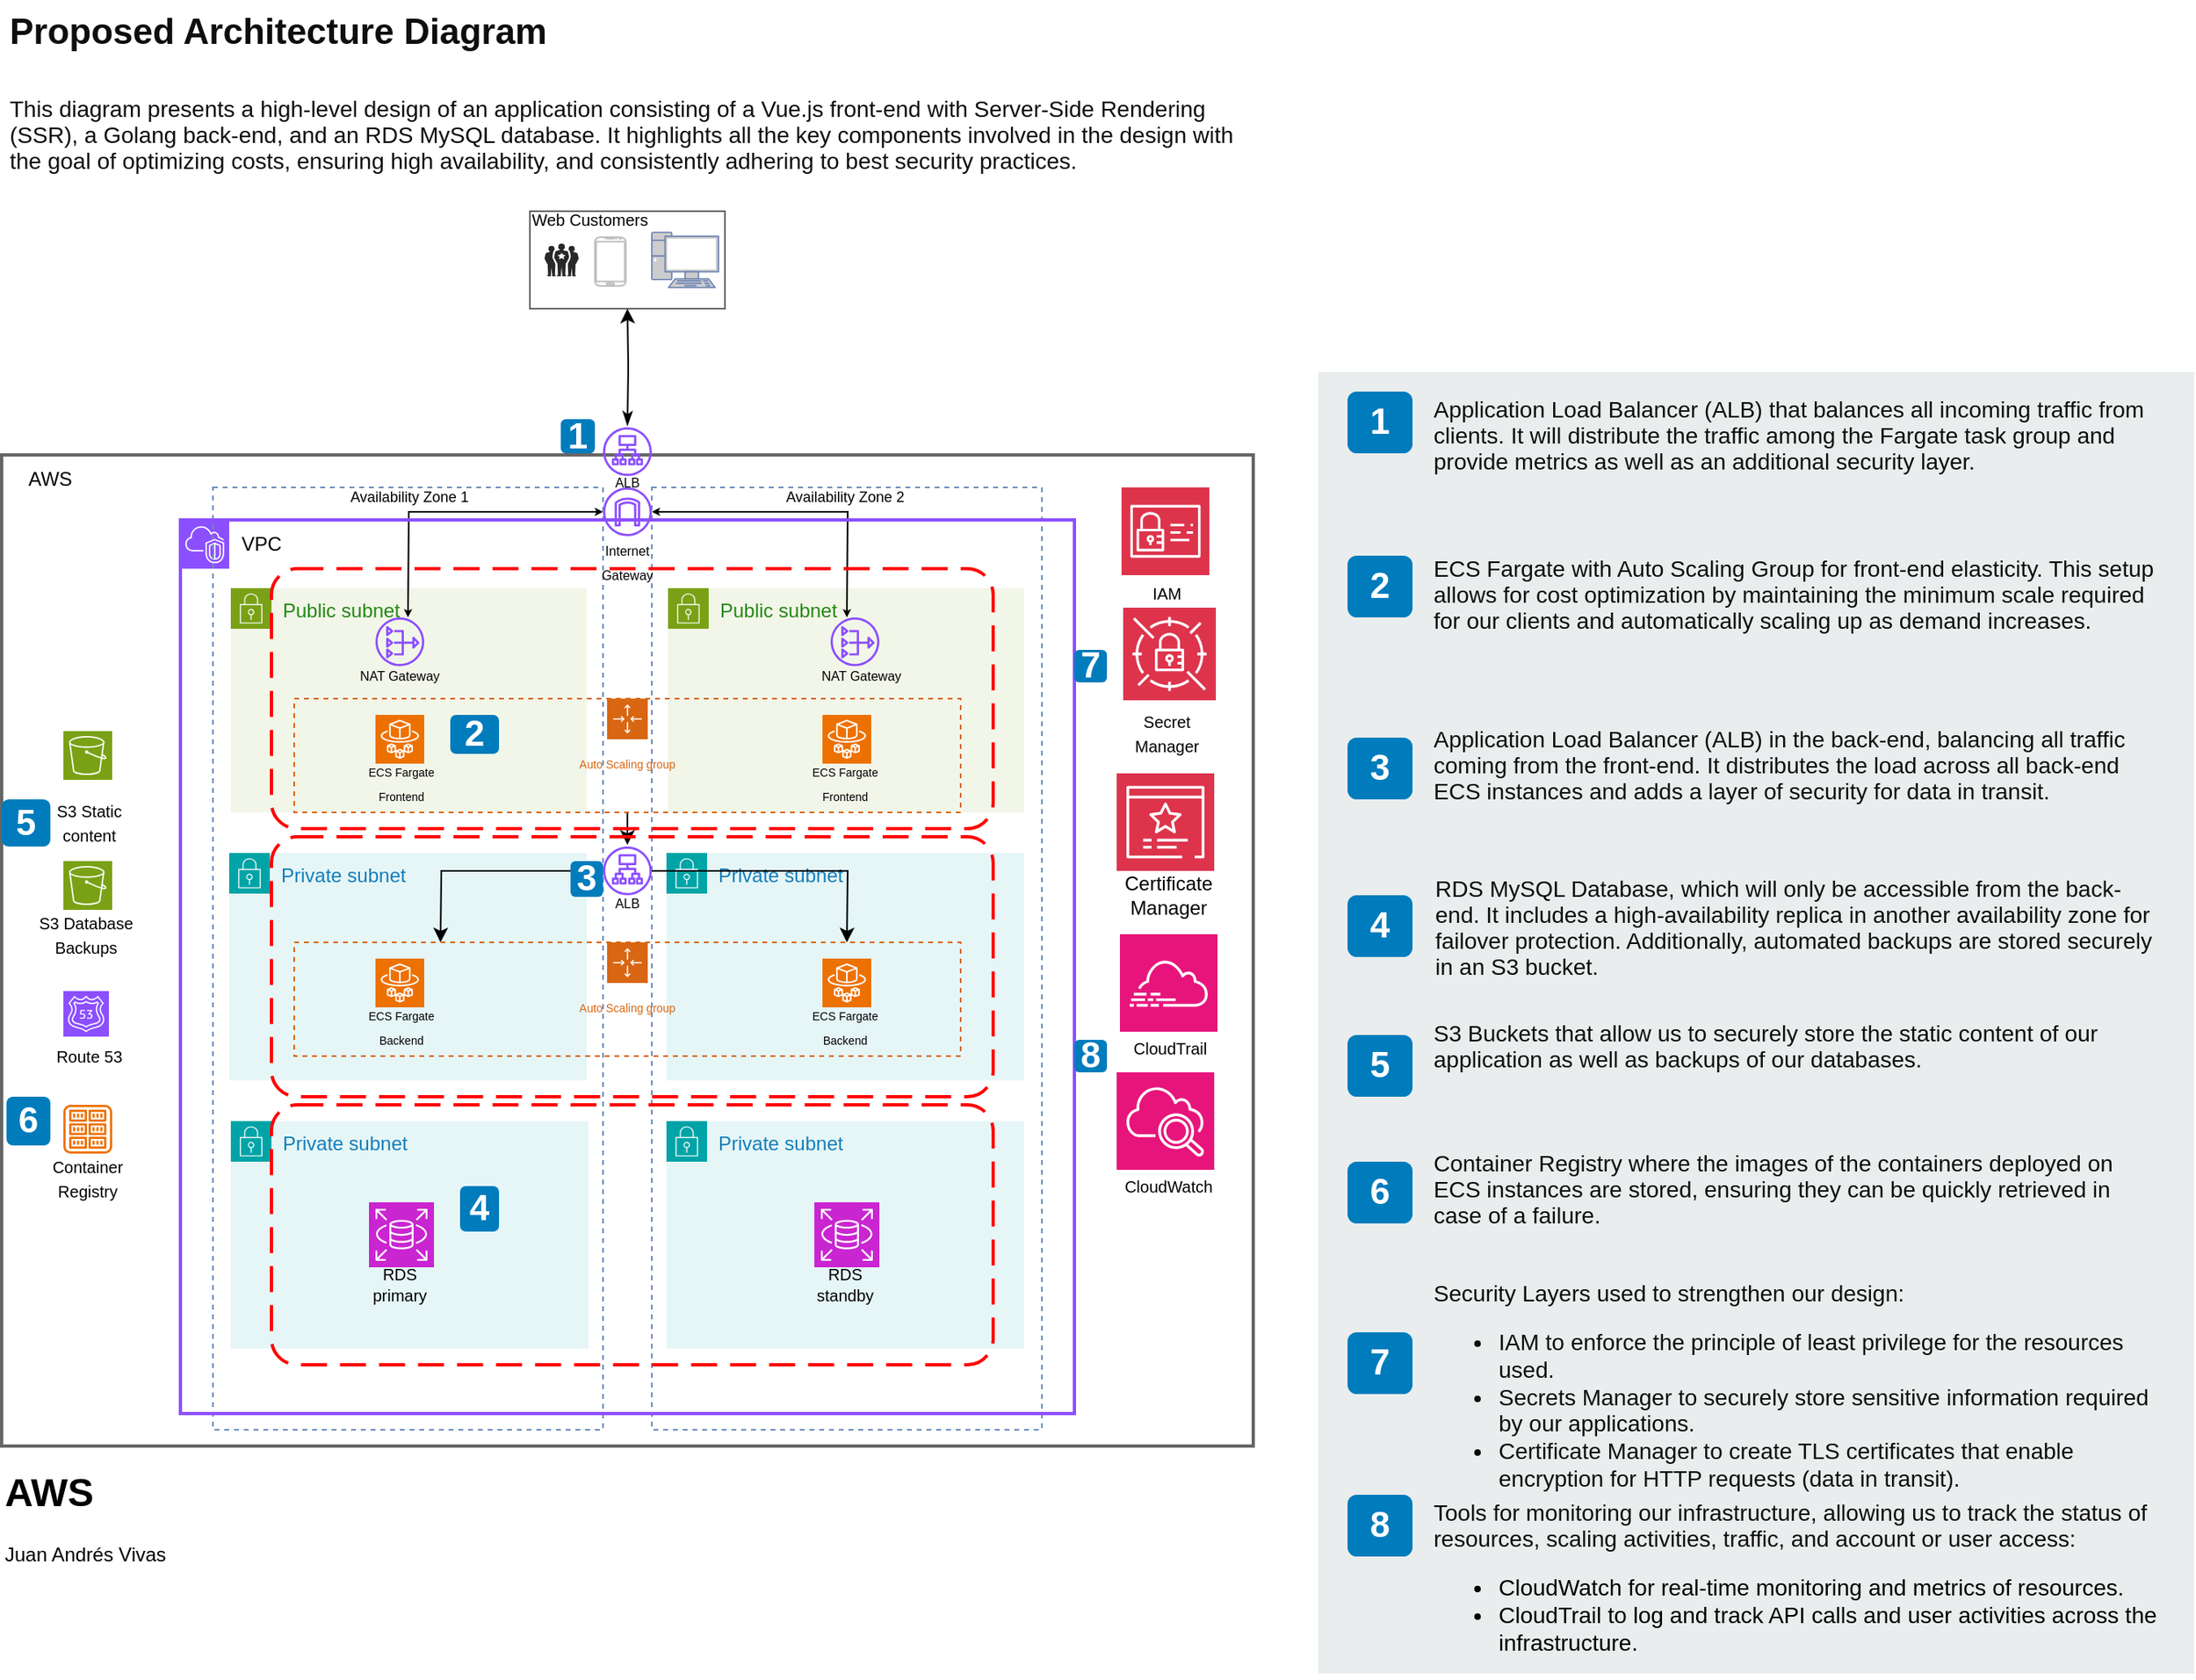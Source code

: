 <mxfile version="24.7.12" pages="2">
  <diagram id="ZEVyvkj1VugqwSTjGWgy" name="SSR Frontend">
    <mxGraphModel dx="1026" dy="1791" grid="1" gridSize="10" guides="1" tooltips="1" connect="1" arrows="1" fold="1" page="1" pageScale="1" pageWidth="850" pageHeight="1100" math="0" shadow="0">
      <root>
        <mxCell id="0" />
        <mxCell id="1" parent="0" />
        <mxCell id="j2Fal2WCx0PZaMNevPyt-5" value="" style="rounded=0;whiteSpace=wrap;html=1;fillColor=none;strokeColor=#666666;fontColor=#333333;strokeWidth=2;glass=0;movable=0;resizable=0;rotatable=0;deletable=0;editable=0;locked=1;connectable=0;" parent="1" vertex="1">
          <mxGeometry x="40" y="100" width="770" height="610" as="geometry" />
        </mxCell>
        <mxCell id="j2Fal2WCx0PZaMNevPyt-3" value="AWS" style="text;html=1;align=center;verticalAlign=middle;whiteSpace=wrap;rounded=0;" parent="1" vertex="1">
          <mxGeometry x="40" y="100" width="60" height="30" as="geometry" />
        </mxCell>
        <mxCell id="j2Fal2WCx0PZaMNevPyt-7" value="" style="sketch=0;points=[[0,0,0],[0.25,0,0],[0.5,0,0],[0.75,0,0],[1,0,0],[0,1,0],[0.25,1,0],[0.5,1,0],[0.75,1,0],[1,1,0],[0,0.25,0],[0,0.5,0],[0,0.75,0],[1,0.25,0],[1,0.5,0],[1,0.75,0]];outlineConnect=0;fontColor=#232F3E;fillColor=#8C4FFF;strokeColor=#ffffff;dashed=0;verticalLabelPosition=bottom;verticalAlign=top;align=center;html=1;fontSize=12;fontStyle=0;aspect=fixed;shape=mxgraph.aws4.resourceIcon;resIcon=mxgraph.aws4.vpc;" parent="1" vertex="1">
          <mxGeometry x="150" y="140" width="30" height="30" as="geometry" />
        </mxCell>
        <mxCell id="j2Fal2WCx0PZaMNevPyt-8" value="VPC" style="text;html=1;align=center;verticalAlign=middle;whiteSpace=wrap;rounded=0;" parent="1" vertex="1">
          <mxGeometry x="170" y="140" width="60" height="30" as="geometry" />
        </mxCell>
        <mxCell id="j2Fal2WCx0PZaMNevPyt-11" value="Public subnet" style="points=[[0,0],[0.25,0],[0.5,0],[0.75,0],[1,0],[1,0.25],[1,0.5],[1,0.75],[1,1],[0.75,1],[0.5,1],[0.25,1],[0,1],[0,0.75],[0,0.5],[0,0.25]];outlineConnect=0;gradientColor=none;html=1;whiteSpace=wrap;fontSize=12;fontStyle=0;container=1;pointerEvents=0;collapsible=0;recursiveResize=0;shape=mxgraph.aws4.group;grIcon=mxgraph.aws4.group_security_group;grStroke=0;strokeColor=#7AA116;fillColor=#F2F6E8;verticalAlign=top;align=left;spacingLeft=30;fontColor=#248814;dashed=0;" parent="1" vertex="1">
          <mxGeometry x="181" y="182" width="219" height="138" as="geometry" />
        </mxCell>
        <mxCell id="j2Fal2WCx0PZaMNevPyt-20" value="" style="sketch=0;outlineConnect=0;fontColor=#232F3E;gradientColor=none;fillColor=#8C4FFF;strokeColor=none;dashed=0;verticalLabelPosition=bottom;verticalAlign=top;align=center;html=1;fontSize=12;fontStyle=0;aspect=fixed;pointerEvents=1;shape=mxgraph.aws4.nat_gateway;" parent="j2Fal2WCx0PZaMNevPyt-11" vertex="1">
          <mxGeometry x="89" y="18" width="30" height="30" as="geometry" />
        </mxCell>
        <mxCell id="j2Fal2WCx0PZaMNevPyt-13" value="Private subnet" style="points=[[0,0],[0.25,0],[0.5,0],[0.75,0],[1,0],[1,0.25],[1,0.5],[1,0.75],[1,1],[0.75,1],[0.5,1],[0.25,1],[0,1],[0,0.75],[0,0.5],[0,0.25]];outlineConnect=0;gradientColor=none;html=1;whiteSpace=wrap;fontSize=12;fontStyle=0;container=1;pointerEvents=0;collapsible=0;recursiveResize=0;shape=mxgraph.aws4.group;grIcon=mxgraph.aws4.group_security_group;grStroke=0;strokeColor=#00A4A6;fillColor=#E6F6F7;verticalAlign=top;align=left;spacingLeft=30;fontColor=#147EBA;dashed=0;" parent="1" vertex="1">
          <mxGeometry x="180" y="345" width="220" height="140" as="geometry" />
        </mxCell>
        <mxCell id="j2Fal2WCx0PZaMNevPyt-15" value="Public subnet" style="points=[[0,0],[0.25,0],[0.5,0],[0.75,0],[1,0],[1,0.25],[1,0.5],[1,0.75],[1,1],[0.75,1],[0.5,1],[0.25,1],[0,1],[0,0.75],[0,0.5],[0,0.25]];outlineConnect=0;gradientColor=none;html=1;whiteSpace=wrap;fontSize=12;fontStyle=0;container=1;pointerEvents=0;collapsible=0;recursiveResize=0;shape=mxgraph.aws4.group;grIcon=mxgraph.aws4.group_security_group;grStroke=0;strokeColor=#7AA116;fillColor=#F2F6E8;verticalAlign=top;align=left;spacingLeft=30;fontColor=#248814;dashed=0;" parent="1" vertex="1">
          <mxGeometry x="450" y="182" width="219" height="138" as="geometry" />
        </mxCell>
        <mxCell id="j2Fal2WCx0PZaMNevPyt-21" value="" style="sketch=0;outlineConnect=0;fontColor=#232F3E;gradientColor=none;fillColor=#8C4FFF;strokeColor=none;dashed=0;verticalLabelPosition=bottom;verticalAlign=top;align=center;html=1;fontSize=12;fontStyle=0;aspect=fixed;pointerEvents=1;shape=mxgraph.aws4.nat_gateway;" parent="j2Fal2WCx0PZaMNevPyt-15" vertex="1">
          <mxGeometry x="100" y="18" width="30" height="30" as="geometry" />
        </mxCell>
        <mxCell id="j2Fal2WCx0PZaMNevPyt-16" value="Private subnet" style="points=[[0,0],[0.25,0],[0.5,0],[0.75,0],[1,0],[1,0.25],[1,0.5],[1,0.75],[1,1],[0.75,1],[0.5,1],[0.25,1],[0,1],[0,0.75],[0,0.5],[0,0.25]];outlineConnect=0;gradientColor=none;html=1;whiteSpace=wrap;fontSize=12;fontStyle=0;container=1;pointerEvents=0;collapsible=0;recursiveResize=0;shape=mxgraph.aws4.group;grIcon=mxgraph.aws4.group_security_group;grStroke=0;strokeColor=#00A4A6;fillColor=#E6F6F7;verticalAlign=top;align=left;spacingLeft=30;fontColor=#147EBA;dashed=0;" parent="1" vertex="1">
          <mxGeometry x="449" y="510" width="220" height="140" as="geometry" />
        </mxCell>
        <mxCell id="j2Fal2WCx0PZaMNevPyt-17" value="Private subnet" style="points=[[0,0],[0.25,0],[0.5,0],[0.75,0],[1,0],[1,0.25],[1,0.5],[1,0.75],[1,1],[0.75,1],[0.5,1],[0.25,1],[0,1],[0,0.75],[0,0.5],[0,0.25]];outlineConnect=0;gradientColor=none;html=1;whiteSpace=wrap;fontSize=12;fontStyle=0;container=1;pointerEvents=0;collapsible=0;recursiveResize=0;shape=mxgraph.aws4.group;grIcon=mxgraph.aws4.group_security_group;grStroke=0;strokeColor=#00A4A6;fillColor=#E6F6F7;verticalAlign=top;align=left;spacingLeft=30;fontColor=#147EBA;dashed=0;" parent="1" vertex="1">
          <mxGeometry x="449" y="345" width="220" height="140" as="geometry" />
        </mxCell>
        <mxCell id="j2Fal2WCx0PZaMNevPyt-18" value="Private subnet" style="points=[[0,0],[0.25,0],[0.5,0],[0.75,0],[1,0],[1,0.25],[1,0.5],[1,0.75],[1,1],[0.75,1],[0.5,1],[0.25,1],[0,1],[0,0.75],[0,0.5],[0,0.25]];outlineConnect=0;gradientColor=none;html=1;whiteSpace=wrap;fontSize=12;fontStyle=0;container=1;pointerEvents=0;collapsible=0;recursiveResize=0;shape=mxgraph.aws4.group;grIcon=mxgraph.aws4.group_security_group;grStroke=0;strokeColor=#00A4A6;fillColor=#E6F6F7;verticalAlign=top;align=left;spacingLeft=30;fontColor=#147EBA;dashed=0;" parent="1" vertex="1">
          <mxGeometry x="181" y="510" width="220" height="140" as="geometry" />
        </mxCell>
        <mxCell id="j2Fal2WCx0PZaMNevPyt-38" style="edgeStyle=orthogonalEdgeStyle;rounded=0;orthogonalLoop=1;jettySize=auto;html=1;strokeColor=#000000;startArrow=classic;startFill=1;strokeWidth=1;endSize=2;startSize=2;jumpSize=2;" parent="1" source="j2Fal2WCx0PZaMNevPyt-19" edge="1">
          <mxGeometry relative="1" as="geometry">
            <mxPoint x="290" y="200" as="targetPoint" />
          </mxGeometry>
        </mxCell>
        <mxCell id="j2Fal2WCx0PZaMNevPyt-43" style="edgeStyle=orthogonalEdgeStyle;rounded=0;orthogonalLoop=1;jettySize=auto;html=1;strokeColor=#000000;startArrow=classic;startFill=1;endSize=2;startSize=2;" parent="1" source="j2Fal2WCx0PZaMNevPyt-19" edge="1">
          <mxGeometry relative="1" as="geometry">
            <mxPoint x="560" y="200" as="targetPoint" />
          </mxGeometry>
        </mxCell>
        <mxCell id="j2Fal2WCx0PZaMNevPyt-19" value="" style="sketch=0;outlineConnect=0;fontColor=#232F3E;gradientColor=none;fillColor=#8C4FFF;strokeColor=none;dashed=0;verticalLabelPosition=bottom;verticalAlign=top;align=center;html=1;fontSize=12;fontStyle=0;aspect=fixed;pointerEvents=1;shape=mxgraph.aws4.internet_gateway;" parent="1" vertex="1">
          <mxGeometry x="410" y="120" width="30" height="30" as="geometry" />
        </mxCell>
        <mxCell id="j2Fal2WCx0PZaMNevPyt-22" value="" style="rounded=0;whiteSpace=wrap;html=1;dashed=1;fillColor=none;strokeColor=#6c8ebf;movable=0;resizable=0;rotatable=0;deletable=0;editable=0;locked=1;connectable=0;" parent="1" vertex="1">
          <mxGeometry x="170" y="120" width="240" height="580" as="geometry" />
        </mxCell>
        <mxCell id="j2Fal2WCx0PZaMNevPyt-23" value="&lt;font style=&quot;font-size: 9px;&quot;&gt;Availability Zone 1&lt;/font&gt;" style="text;html=1;align=center;verticalAlign=middle;whiteSpace=wrap;rounded=0;movable=0;resizable=0;rotatable=0;deletable=0;editable=0;locked=1;connectable=0;" parent="1" vertex="1">
          <mxGeometry x="226" y="110" width="130" height="30" as="geometry" />
        </mxCell>
        <mxCell id="j2Fal2WCx0PZaMNevPyt-24" value="" style="rounded=0;whiteSpace=wrap;html=1;dashed=1;fillColor=none;strokeColor=#6c8ebf;movable=0;resizable=0;rotatable=0;deletable=0;editable=0;locked=1;connectable=0;" parent="1" vertex="1">
          <mxGeometry x="440" y="120" width="240" height="580" as="geometry" />
        </mxCell>
        <mxCell id="j2Fal2WCx0PZaMNevPyt-25" value="&lt;font style=&quot;font-size: 9px;&quot;&gt;Availability Zone 2&lt;/font&gt;" style="text;html=1;align=center;verticalAlign=middle;whiteSpace=wrap;rounded=0;movable=0;resizable=0;rotatable=0;deletable=0;editable=0;locked=1;connectable=0;" parent="1" vertex="1">
          <mxGeometry x="494" y="110" width="130" height="30" as="geometry" />
        </mxCell>
        <mxCell id="j2Fal2WCx0PZaMNevPyt-26" value="&lt;font style=&quot;font-size: 8px;&quot;&gt;Internet Gateway&lt;/font&gt;" style="text;html=1;align=center;verticalAlign=middle;whiteSpace=wrap;rounded=0;" parent="1" vertex="1">
          <mxGeometry x="395" y="150" width="60" height="30" as="geometry" />
        </mxCell>
        <mxCell id="j2Fal2WCx0PZaMNevPyt-27" value="&lt;font style=&quot;font-size: 8px;&quot;&gt;NAT Gateway&lt;/font&gt;" style="text;html=1;align=center;verticalAlign=middle;whiteSpace=wrap;rounded=0;movable=0;resizable=0;rotatable=0;deletable=0;editable=0;locked=1;connectable=0;" parent="1" vertex="1">
          <mxGeometry x="255" y="220" width="60" height="30" as="geometry" />
        </mxCell>
        <mxCell id="j2Fal2WCx0PZaMNevPyt-28" value="&lt;font style=&quot;font-size: 8px;&quot;&gt;NAT Gateway&lt;/font&gt;" style="text;html=1;align=center;verticalAlign=middle;whiteSpace=wrap;rounded=0;movable=0;resizable=0;rotatable=0;deletable=0;editable=0;locked=1;connectable=0;" parent="1" vertex="1">
          <mxGeometry x="539" y="220" width="60" height="30" as="geometry" />
        </mxCell>
        <mxCell id="j2Fal2WCx0PZaMNevPyt-29" value="" style="sketch=0;outlineConnect=0;fontColor=#232F3E;gradientColor=none;fillColor=#8C4FFF;strokeColor=none;dashed=0;verticalLabelPosition=bottom;verticalAlign=top;align=center;html=1;fontSize=12;fontStyle=0;aspect=fixed;pointerEvents=1;shape=mxgraph.aws4.application_load_balancer;" parent="1" vertex="1">
          <mxGeometry x="410" y="83" width="30" height="30" as="geometry" />
        </mxCell>
        <mxCell id="j2Fal2WCx0PZaMNevPyt-58" style="edgeStyle=orthogonalEdgeStyle;rounded=0;orthogonalLoop=1;jettySize=auto;html=1;" parent="1" source="j2Fal2WCx0PZaMNevPyt-30" edge="1">
          <mxGeometry relative="1" as="geometry">
            <mxPoint x="310" y="400" as="targetPoint" />
          </mxGeometry>
        </mxCell>
        <mxCell id="j2Fal2WCx0PZaMNevPyt-59" style="edgeStyle=orthogonalEdgeStyle;rounded=0;orthogonalLoop=1;jettySize=auto;html=1;" parent="1" source="j2Fal2WCx0PZaMNevPyt-30" edge="1">
          <mxGeometry relative="1" as="geometry">
            <mxPoint x="560.0" y="400" as="targetPoint" />
          </mxGeometry>
        </mxCell>
        <mxCell id="j2Fal2WCx0PZaMNevPyt-30" value="" style="sketch=0;outlineConnect=0;fontColor=#232F3E;gradientColor=none;fillColor=#8C4FFF;strokeColor=none;dashed=0;verticalLabelPosition=bottom;verticalAlign=top;align=center;html=1;fontSize=12;fontStyle=0;aspect=fixed;pointerEvents=1;shape=mxgraph.aws4.application_load_balancer;" parent="1" vertex="1">
          <mxGeometry x="410" y="341" width="30" height="30" as="geometry" />
        </mxCell>
        <mxCell id="j2Fal2WCx0PZaMNevPyt-45" value="&lt;font style=&quot;font-size: 8px;&quot;&gt;ALB&lt;/font&gt;" style="text;html=1;align=center;verticalAlign=middle;whiteSpace=wrap;rounded=0;" parent="1" vertex="1">
          <mxGeometry x="410" y="111" width="30" height="10" as="geometry" />
        </mxCell>
        <mxCell id="j2Fal2WCx0PZaMNevPyt-46" value="&lt;font style=&quot;font-size: 8px;&quot;&gt;ALB&lt;/font&gt;" style="text;html=1;align=center;verticalAlign=middle;whiteSpace=wrap;rounded=0;" parent="1" vertex="1">
          <mxGeometry x="410" y="370" width="30" height="10" as="geometry" />
        </mxCell>
        <mxCell id="j2Fal2WCx0PZaMNevPyt-47" value="" style="group" parent="1" vertex="1" connectable="0">
          <mxGeometry x="150" y="140" width="645" height="550" as="geometry" />
        </mxCell>
        <mxCell id="j2Fal2WCx0PZaMNevPyt-6" value="" style="whiteSpace=wrap;html=1;aspect=fixed;fillColor=none;strokeColor=#8C4FFF;strokeWidth=2;movable=0;resizable=0;rotatable=0;deletable=0;editable=0;locked=1;connectable=0;" parent="j2Fal2WCx0PZaMNevPyt-47" vertex="1">
          <mxGeometry width="550" height="550" as="geometry" />
        </mxCell>
        <mxCell id="j2Fal2WCx0PZaMNevPyt-31" value="" style="sketch=0;points=[[0,0,0],[0.25,0,0],[0.5,0,0],[0.75,0,0],[1,0,0],[0,1,0],[0.25,1,0],[0.5,1,0],[0.75,1,0],[1,1,0],[0,0.25,0],[0,0.5,0],[0,0.75,0],[1,0.25,0],[1,0.5,0],[1,0.75,0]];outlineConnect=0;fontColor=#232F3E;fillColor=#ED7100;strokeColor=#ffffff;dashed=0;verticalLabelPosition=bottom;verticalAlign=top;align=center;html=1;fontSize=12;fontStyle=0;aspect=fixed;shape=mxgraph.aws4.resourceIcon;resIcon=mxgraph.aws4.fargate;" parent="j2Fal2WCx0PZaMNevPyt-47" vertex="1">
          <mxGeometry x="120" y="120" width="30" height="30" as="geometry" />
        </mxCell>
        <mxCell id="j2Fal2WCx0PZaMNevPyt-32" value="" style="sketch=0;points=[[0,0,0],[0.25,0,0],[0.5,0,0],[0.75,0,0],[1,0,0],[0,1,0],[0.25,1,0],[0.5,1,0],[0.75,1,0],[1,1,0],[0,0.25,0],[0,0.5,0],[0,0.75,0],[1,0.25,0],[1,0.5,0],[1,0.75,0]];outlineConnect=0;fontColor=#232F3E;fillColor=#ED7100;strokeColor=#ffffff;dashed=0;verticalLabelPosition=bottom;verticalAlign=top;align=center;html=1;fontSize=12;fontStyle=0;aspect=fixed;shape=mxgraph.aws4.resourceIcon;resIcon=mxgraph.aws4.fargate;" parent="j2Fal2WCx0PZaMNevPyt-47" vertex="1">
          <mxGeometry x="395" y="120" width="30" height="30" as="geometry" />
        </mxCell>
        <mxCell id="j2Fal2WCx0PZaMNevPyt-33" value="&lt;font style=&quot;font-size: 7px;&quot;&gt;ECS Fargate Frontend&lt;/font&gt;" style="text;html=1;align=center;verticalAlign=middle;whiteSpace=wrap;rounded=0;" parent="j2Fal2WCx0PZaMNevPyt-47" vertex="1">
          <mxGeometry x="106" y="146" width="60" height="30" as="geometry" />
        </mxCell>
        <mxCell id="j2Fal2WCx0PZaMNevPyt-34" value="&lt;font style=&quot;font-size: 7px;&quot;&gt;ECS Fargate Frontend&lt;/font&gt;" style="text;html=1;align=center;verticalAlign=middle;whiteSpace=wrap;rounded=0;" parent="j2Fal2WCx0PZaMNevPyt-47" vertex="1">
          <mxGeometry x="379" y="146" width="60" height="30" as="geometry" />
        </mxCell>
        <mxCell id="j2Fal2WCx0PZaMNevPyt-55" style="edgeStyle=orthogonalEdgeStyle;rounded=0;orthogonalLoop=1;jettySize=auto;html=1;" parent="j2Fal2WCx0PZaMNevPyt-47" source="j2Fal2WCx0PZaMNevPyt-36" edge="1">
          <mxGeometry relative="1" as="geometry">
            <mxPoint x="275.0" y="200" as="targetPoint" />
          </mxGeometry>
        </mxCell>
        <mxCell id="j2Fal2WCx0PZaMNevPyt-36" value="&lt;font style=&quot;font-size: 7px;&quot;&gt;Auto Scaling group&lt;/font&gt;" style="points=[[0,0],[0.25,0],[0.5,0],[0.75,0],[1,0],[1,0.25],[1,0.5],[1,0.75],[1,1],[0.75,1],[0.5,1],[0.25,1],[0,1],[0,0.75],[0,0.5],[0,0.25]];outlineConnect=0;gradientColor=none;html=1;whiteSpace=wrap;fontSize=12;fontStyle=0;container=1;pointerEvents=0;collapsible=0;recursiveResize=0;shape=mxgraph.aws4.groupCenter;grIcon=mxgraph.aws4.group_auto_scaling_group;grStroke=1;strokeColor=#D86613;fillColor=none;verticalAlign=top;align=center;fontColor=#D86613;dashed=1;spacingTop=25;" parent="j2Fal2WCx0PZaMNevPyt-47" vertex="1">
          <mxGeometry x="70" y="110" width="410" height="70" as="geometry" />
        </mxCell>
        <mxCell id="j2Fal2WCx0PZaMNevPyt-49" value="" style="sketch=0;points=[[0,0,0],[0.25,0,0],[0.5,0,0],[0.75,0,0],[1,0,0],[0,1,0],[0.25,1,0],[0.5,1,0],[0.75,1,0],[1,1,0],[0,0.25,0],[0,0.5,0],[0,0.75,0],[1,0.25,0],[1,0.5,0],[1,0.75,0]];outlineConnect=0;fontColor=#232F3E;fillColor=#ED7100;strokeColor=#ffffff;dashed=0;verticalLabelPosition=bottom;verticalAlign=top;align=center;html=1;fontSize=12;fontStyle=0;aspect=fixed;shape=mxgraph.aws4.resourceIcon;resIcon=mxgraph.aws4.fargate;" parent="j2Fal2WCx0PZaMNevPyt-47" vertex="1">
          <mxGeometry x="120" y="270" width="30" height="30" as="geometry" />
        </mxCell>
        <mxCell id="j2Fal2WCx0PZaMNevPyt-50" value="" style="sketch=0;points=[[0,0,0],[0.25,0,0],[0.5,0,0],[0.75,0,0],[1,0,0],[0,1,0],[0.25,1,0],[0.5,1,0],[0.75,1,0],[1,1,0],[0,0.25,0],[0,0.5,0],[0,0.75,0],[1,0.25,0],[1,0.5,0],[1,0.75,0]];outlineConnect=0;fontColor=#232F3E;fillColor=#ED7100;strokeColor=#ffffff;dashed=0;verticalLabelPosition=bottom;verticalAlign=top;align=center;html=1;fontSize=12;fontStyle=0;aspect=fixed;shape=mxgraph.aws4.resourceIcon;resIcon=mxgraph.aws4.fargate;" parent="j2Fal2WCx0PZaMNevPyt-47" vertex="1">
          <mxGeometry x="395" y="270" width="30" height="30" as="geometry" />
        </mxCell>
        <mxCell id="j2Fal2WCx0PZaMNevPyt-51" value="&lt;font style=&quot;font-size: 7px;&quot;&gt;ECS Fargate Backend&lt;/font&gt;" style="text;html=1;align=center;verticalAlign=middle;whiteSpace=wrap;rounded=0;" parent="j2Fal2WCx0PZaMNevPyt-47" vertex="1">
          <mxGeometry x="106" y="296" width="60" height="30" as="geometry" />
        </mxCell>
        <mxCell id="j2Fal2WCx0PZaMNevPyt-52" value="&lt;font style=&quot;font-size: 7px;&quot;&gt;ECS Fargate Backend&lt;/font&gt;" style="text;html=1;align=center;verticalAlign=middle;whiteSpace=wrap;rounded=0;" parent="j2Fal2WCx0PZaMNevPyt-47" vertex="1">
          <mxGeometry x="379" y="296" width="60" height="30" as="geometry" />
        </mxCell>
        <mxCell id="j2Fal2WCx0PZaMNevPyt-53" value="&lt;font style=&quot;font-size: 7px;&quot;&gt;Auto Scaling group&lt;/font&gt;" style="points=[[0,0],[0.25,0],[0.5,0],[0.75,0],[1,0],[1,0.25],[1,0.5],[1,0.75],[1,1],[0.75,1],[0.5,1],[0.25,1],[0,1],[0,0.75],[0,0.5],[0,0.25]];outlineConnect=0;gradientColor=none;html=1;whiteSpace=wrap;fontSize=12;fontStyle=0;container=1;pointerEvents=0;collapsible=0;recursiveResize=0;shape=mxgraph.aws4.groupCenter;grIcon=mxgraph.aws4.group_auto_scaling_group;grStroke=1;strokeColor=#D86613;fillColor=none;verticalAlign=top;align=center;fontColor=#D86613;dashed=1;spacingTop=25;" parent="j2Fal2WCx0PZaMNevPyt-47" vertex="1">
          <mxGeometry x="70" y="260" width="410" height="70" as="geometry" />
        </mxCell>
        <mxCell id="j2Fal2WCx0PZaMNevPyt-61" value="" style="sketch=0;points=[[0,0,0],[0.25,0,0],[0.5,0,0],[0.75,0,0],[1,0,0],[0,1,0],[0.25,1,0],[0.5,1,0],[0.75,1,0],[1,1,0],[0,0.25,0],[0,0.5,0],[0,0.75,0],[1,0.25,0],[1,0.5,0],[1,0.75,0]];outlineConnect=0;fontColor=#232F3E;fillColor=#C925D1;strokeColor=#ffffff;dashed=0;verticalLabelPosition=bottom;verticalAlign=top;align=center;html=1;fontSize=12;fontStyle=0;aspect=fixed;shape=mxgraph.aws4.resourceIcon;resIcon=mxgraph.aws4.rds;" parent="j2Fal2WCx0PZaMNevPyt-47" vertex="1">
          <mxGeometry x="116" y="420" width="40" height="40" as="geometry" />
        </mxCell>
        <mxCell id="j2Fal2WCx0PZaMNevPyt-62" value="" style="sketch=0;points=[[0,0,0],[0.25,0,0],[0.5,0,0],[0.75,0,0],[1,0,0],[0,1,0],[0.25,1,0],[0.5,1,0],[0.75,1,0],[1,1,0],[0,0.25,0],[0,0.5,0],[0,0.75,0],[1,0.25,0],[1,0.5,0],[1,0.75,0]];outlineConnect=0;fontColor=#232F3E;fillColor=#C925D1;strokeColor=#ffffff;dashed=0;verticalLabelPosition=bottom;verticalAlign=top;align=center;html=1;fontSize=12;fontStyle=0;aspect=fixed;shape=mxgraph.aws4.resourceIcon;resIcon=mxgraph.aws4.rds;" parent="j2Fal2WCx0PZaMNevPyt-47" vertex="1">
          <mxGeometry x="390" y="420" width="40" height="40" as="geometry" />
        </mxCell>
        <mxCell id="j2Fal2WCx0PZaMNevPyt-63" value="&lt;font style=&quot;font-size: 10px;&quot;&gt;RDS&lt;/font&gt;&lt;div style=&quot;font-size: 10px;&quot;&gt;&lt;font style=&quot;font-size: 10px;&quot;&gt;primary&lt;/font&gt;&lt;/div&gt;" style="text;html=1;align=center;verticalAlign=middle;whiteSpace=wrap;rounded=0;" parent="j2Fal2WCx0PZaMNevPyt-47" vertex="1">
          <mxGeometry x="103" y="450" width="64" height="40" as="geometry" />
        </mxCell>
        <mxCell id="j2Fal2WCx0PZaMNevPyt-64" value="&lt;font style=&quot;font-size: 10px;&quot;&gt;RDS&lt;/font&gt;&lt;div style=&quot;font-size: 10px;&quot;&gt;&lt;font style=&quot;font-size: 10px;&quot;&gt;standby&lt;/font&gt;&lt;/div&gt;" style="text;html=1;align=center;verticalAlign=middle;whiteSpace=wrap;rounded=0;" parent="j2Fal2WCx0PZaMNevPyt-47" vertex="1">
          <mxGeometry x="377" y="450" width="64" height="40" as="geometry" />
        </mxCell>
        <mxCell id="j2Fal2WCx0PZaMNevPyt-87" value="" style="rounded=1;arcSize=10;dashed=1;strokeColor=#ff0000;fillColor=none;gradientColor=none;dashPattern=8 4;strokeWidth=2;" parent="j2Fal2WCx0PZaMNevPyt-47" vertex="1">
          <mxGeometry x="56" y="30" width="444" height="160" as="geometry" />
        </mxCell>
        <mxCell id="j2Fal2WCx0PZaMNevPyt-88" value="" style="rounded=1;arcSize=10;dashed=1;strokeColor=#ff0000;fillColor=none;gradientColor=none;dashPattern=8 4;strokeWidth=2;" parent="j2Fal2WCx0PZaMNevPyt-47" vertex="1">
          <mxGeometry x="56" y="195" width="444" height="160" as="geometry" />
        </mxCell>
        <mxCell id="j2Fal2WCx0PZaMNevPyt-89" value="" style="rounded=1;arcSize=10;dashed=1;strokeColor=#ff0000;fillColor=none;gradientColor=none;dashPattern=8 4;strokeWidth=2;" parent="j2Fal2WCx0PZaMNevPyt-47" vertex="1">
          <mxGeometry x="56" y="360" width="444" height="160" as="geometry" />
        </mxCell>
        <mxCell id="DpyaxMkbVeGFXGaZ5tzv-2" value="2" style="rounded=1;whiteSpace=wrap;html=1;fillColor=#007CBD;strokeColor=none;fontColor=#FFFFFF;fontStyle=1;fontSize=22;" parent="j2Fal2WCx0PZaMNevPyt-47" vertex="1">
          <mxGeometry x="166" y="120" width="30" height="24" as="geometry" />
        </mxCell>
        <mxCell id="DpyaxMkbVeGFXGaZ5tzv-3" value="3" style="rounded=1;whiteSpace=wrap;html=1;fillColor=#007CBD;strokeColor=none;fontColor=#FFFFFF;fontStyle=1;fontSize=22;" parent="j2Fal2WCx0PZaMNevPyt-47" vertex="1">
          <mxGeometry x="240" y="210" width="20" height="22" as="geometry" />
        </mxCell>
        <mxCell id="DpyaxMkbVeGFXGaZ5tzv-4" value="4" style="rounded=1;whiteSpace=wrap;html=1;fillColor=#007CBD;strokeColor=none;fontColor=#FFFFFF;fontStyle=1;fontSize=22;" parent="j2Fal2WCx0PZaMNevPyt-47" vertex="1">
          <mxGeometry x="172" y="410" width="24" height="28" as="geometry" />
        </mxCell>
        <mxCell id="DpyaxMkbVeGFXGaZ5tzv-7" value="7" style="rounded=1;whiteSpace=wrap;html=1;fillColor=#007CBD;strokeColor=none;fontColor=#FFFFFF;fontStyle=1;fontSize=22;" parent="j2Fal2WCx0PZaMNevPyt-47" vertex="1">
          <mxGeometry x="550" y="80" width="20" height="20" as="geometry" />
        </mxCell>
        <mxCell id="DpyaxMkbVeGFXGaZ5tzv-8" value="8" style="rounded=1;whiteSpace=wrap;html=1;fillColor=#007CBD;strokeColor=none;fontColor=#FFFFFF;fontStyle=1;fontSize=22;" parent="j2Fal2WCx0PZaMNevPyt-47" vertex="1">
          <mxGeometry x="550" y="320" width="20" height="20" as="geometry" />
        </mxCell>
        <mxCell id="GgZcpWPEvXw06-qVJ9ln-1" value="" style="sketch=0;points=[[0,0,0],[0.25,0,0],[0.5,0,0],[0.75,0,0],[1,0,0],[0,1,0],[0.25,1,0],[0.5,1,0],[0.75,1,0],[1,1,0],[0,0.25,0],[0,0.5,0],[0,0.75,0],[1,0.25,0],[1,0.5,0],[1,0.75,0]];outlineConnect=0;fontColor=#232F3E;fillColor=#DD344C;strokeColor=#ffffff;dashed=0;verticalLabelPosition=bottom;verticalAlign=top;align=center;html=1;fontSize=12;fontStyle=0;aspect=fixed;shape=mxgraph.aws4.resourceIcon;resIcon=mxgraph.aws4.secrets_manager;" vertex="1" parent="j2Fal2WCx0PZaMNevPyt-47">
          <mxGeometry x="580" y="54" width="57" height="57" as="geometry" />
        </mxCell>
        <mxCell id="j2Fal2WCx0PZaMNevPyt-65" value="" style="rounded=0;whiteSpace=wrap;html=1;fillColor=none;fontColor=#333333;strokeColor=#666666;" parent="1" vertex="1">
          <mxGeometry x="365" y="-50" width="120" height="60" as="geometry" />
        </mxCell>
        <mxCell id="j2Fal2WCx0PZaMNevPyt-66" value="" style="verticalLabelPosition=bottom;sketch=0;html=1;fillColor=#282828;strokeColor=none;verticalAlign=top;pointerEvents=1;align=center;shape=mxgraph.cisco_safe.people_places_things_icons.icon1;" parent="1" vertex="1">
          <mxGeometry x="374" y="-30" width="21" height="20" as="geometry" />
        </mxCell>
        <mxCell id="j2Fal2WCx0PZaMNevPyt-67" value="" style="verticalLabelPosition=bottom;verticalAlign=top;html=1;shadow=0;dashed=0;strokeWidth=1;shape=mxgraph.android.phone2;strokeColor=#c0c0c0;" parent="1" vertex="1">
          <mxGeometry x="405" y="-34" width="19" height="30" as="geometry" />
        </mxCell>
        <mxCell id="j2Fal2WCx0PZaMNevPyt-68" value="" style="fontColor=#0066CC;verticalAlign=top;verticalLabelPosition=bottom;labelPosition=center;align=center;html=1;outlineConnect=0;fillColor=#CCCCCC;strokeColor=#6881B3;gradientColor=none;gradientDirection=north;strokeWidth=2;shape=mxgraph.networks.pc;" parent="1" vertex="1">
          <mxGeometry x="440" y="-37" width="41" height="34" as="geometry" />
        </mxCell>
        <mxCell id="j2Fal2WCx0PZaMNevPyt-72" style="edgeStyle=orthogonalEdgeStyle;rounded=0;orthogonalLoop=1;jettySize=auto;html=1;exitX=0.5;exitY=0;exitDx=0;exitDy=0;exitPerimeter=0;entryX=0.5;entryY=1;entryDx=0;entryDy=0;startArrow=classicThin;startFill=1;" parent="1" target="j2Fal2WCx0PZaMNevPyt-65" edge="1">
          <mxGeometry relative="1" as="geometry">
            <mxPoint x="425" y="82.0" as="sourcePoint" />
          </mxGeometry>
        </mxCell>
        <mxCell id="j2Fal2WCx0PZaMNevPyt-73" value="&lt;font style=&quot;font-size: 10px;&quot;&gt;Web Customers&lt;/font&gt;" style="text;html=1;align=center;verticalAlign=middle;whiteSpace=wrap;rounded=0;" parent="1" vertex="1">
          <mxGeometry x="340" y="-60" width="124" height="30" as="geometry" />
        </mxCell>
        <mxCell id="j2Fal2WCx0PZaMNevPyt-74" value="" style="sketch=0;points=[[0,0,0],[0.25,0,0],[0.5,0,0],[0.75,0,0],[1,0,0],[0,1,0],[0.25,1,0],[0.5,1,0],[0.75,1,0],[1,1,0],[0,0.25,0],[0,0.5,0],[0,0.75,0],[1,0.25,0],[1,0.5,0],[1,0.75,0]];outlineConnect=0;fontColor=#232F3E;fillColor=#7AA116;strokeColor=#ffffff;dashed=0;verticalLabelPosition=bottom;verticalAlign=top;align=center;html=1;fontSize=12;fontStyle=0;aspect=fixed;shape=mxgraph.aws4.resourceIcon;resIcon=mxgraph.aws4.s3;" parent="1" vertex="1">
          <mxGeometry x="78" y="270" width="30" height="30" as="geometry" />
        </mxCell>
        <mxCell id="j2Fal2WCx0PZaMNevPyt-76" value="" style="sketch=0;points=[[0,0,0],[0.25,0,0],[0.5,0,0],[0.75,0,0],[1,0,0],[0,1,0],[0.25,1,0],[0.5,1,0],[0.75,1,0],[1,1,0],[0,0.25,0],[0,0.5,0],[0,0.75,0],[1,0.25,0],[1,0.5,0],[1,0.75,0]];outlineConnect=0;fontColor=#232F3E;fillColor=#8C4FFF;strokeColor=#ffffff;dashed=0;verticalLabelPosition=bottom;verticalAlign=top;align=center;html=1;fontSize=12;fontStyle=0;aspect=fixed;shape=mxgraph.aws4.resourceIcon;resIcon=mxgraph.aws4.route_53;" parent="1" vertex="1">
          <mxGeometry x="78" y="430" width="28" height="28" as="geometry" />
        </mxCell>
        <mxCell id="j2Fal2WCx0PZaMNevPyt-78" value="" style="sketch=0;outlineConnect=0;fontColor=#232F3E;gradientColor=none;fillColor=#ED7100;strokeColor=none;dashed=0;verticalLabelPosition=bottom;verticalAlign=top;align=center;html=1;fontSize=12;fontStyle=0;aspect=fixed;pointerEvents=1;shape=mxgraph.aws4.registry;" parent="1" vertex="1">
          <mxGeometry x="78" y="500" width="30" height="30" as="geometry" />
        </mxCell>
        <mxCell id="j2Fal2WCx0PZaMNevPyt-80" value="" style="sketch=0;points=[[0,0,0],[0.25,0,0],[0.5,0,0],[0.75,0,0],[1,0,0],[0,1,0],[0.25,1,0],[0.5,1,0],[0.75,1,0],[1,1,0],[0,0.25,0],[0,0.5,0],[0,0.75,0],[1,0.25,0],[1,0.5,0],[1,0.75,0]];outlineConnect=0;fontColor=#232F3E;fillColor=#7AA116;strokeColor=#ffffff;dashed=0;verticalLabelPosition=bottom;verticalAlign=top;align=center;html=1;fontSize=12;fontStyle=0;aspect=fixed;shape=mxgraph.aws4.resourceIcon;resIcon=mxgraph.aws4.s3;" parent="1" vertex="1">
          <mxGeometry x="78" y="350" width="30" height="30" as="geometry" />
        </mxCell>
        <mxCell id="j2Fal2WCx0PZaMNevPyt-82" value="&lt;font style=&quot;font-size: 10px;&quot;&gt;S3 Static content&lt;/font&gt;" style="text;html=1;align=center;verticalAlign=middle;whiteSpace=wrap;rounded=0;" parent="1" vertex="1">
          <mxGeometry x="64" y="311" width="60" height="30" as="geometry" />
        </mxCell>
        <mxCell id="j2Fal2WCx0PZaMNevPyt-83" value="&lt;font style=&quot;font-size: 10px;&quot;&gt;S3 Database Backups&lt;/font&gt;" style="text;html=1;align=center;verticalAlign=middle;whiteSpace=wrap;rounded=0;" parent="1" vertex="1">
          <mxGeometry x="62" y="380" width="60" height="30" as="geometry" />
        </mxCell>
        <mxCell id="j2Fal2WCx0PZaMNevPyt-84" value="&lt;font style=&quot;font-size: 10px;&quot;&gt;Route 53&lt;/font&gt;" style="text;html=1;align=center;verticalAlign=middle;whiteSpace=wrap;rounded=0;" parent="1" vertex="1">
          <mxGeometry x="64" y="455" width="60" height="30" as="geometry" />
        </mxCell>
        <mxCell id="j2Fal2WCx0PZaMNevPyt-85" value="&lt;font style=&quot;font-size: 10px;&quot;&gt;Container Registry&lt;/font&gt;" style="text;html=1;align=center;verticalAlign=middle;whiteSpace=wrap;rounded=0;" parent="1" vertex="1">
          <mxGeometry x="63" y="530" width="60" height="30" as="geometry" />
        </mxCell>
        <mxCell id="j2Fal2WCx0PZaMNevPyt-90" value="" style="sketch=0;points=[[0,0,0],[0.25,0,0],[0.5,0,0],[0.75,0,0],[1,0,0],[0,1,0],[0.25,1,0],[0.5,1,0],[0.75,1,0],[1,1,0],[0,0.25,0],[0,0.5,0],[0,0.75,0],[1,0.25,0],[1,0.5,0],[1,0.75,0]];outlineConnect=0;fontColor=#232F3E;fillColor=#DD344C;strokeColor=#ffffff;dashed=0;verticalLabelPosition=bottom;verticalAlign=top;align=center;html=1;fontSize=12;fontStyle=0;aspect=fixed;shape=mxgraph.aws4.resourceIcon;resIcon=mxgraph.aws4.identity_and_access_management;" parent="1" vertex="1">
          <mxGeometry x="729" y="120" width="54" height="54" as="geometry" />
        </mxCell>
        <mxCell id="j2Fal2WCx0PZaMNevPyt-93" value="" style="sketch=0;points=[[0,0,0],[0.25,0,0],[0.5,0,0],[0.75,0,0],[1,0,0],[0,1,0],[0.25,1,0],[0.5,1,0],[0.75,1,0],[1,1,0],[0,0.25,0],[0,0.5,0],[0,0.75,0],[1,0.25,0],[1,0.5,0],[1,0.75,0]];points=[[0,0,0],[0.25,0,0],[0.5,0,0],[0.75,0,0],[1,0,0],[0,1,0],[0.25,1,0],[0.5,1,0],[0.75,1,0],[1,1,0],[0,0.25,0],[0,0.5,0],[0,0.75,0],[1,0.25,0],[1,0.5,0],[1,0.75,0]];outlineConnect=0;fontColor=#232F3E;fillColor=#E7157B;strokeColor=#ffffff;dashed=0;verticalLabelPosition=bottom;verticalAlign=top;align=center;html=1;fontSize=12;fontStyle=0;aspect=fixed;shape=mxgraph.aws4.resourceIcon;resIcon=mxgraph.aws4.cloudtrail;" parent="1" vertex="1">
          <mxGeometry x="728" y="395" width="60" height="60" as="geometry" />
        </mxCell>
        <mxCell id="j2Fal2WCx0PZaMNevPyt-94" value="" style="sketch=0;points=[[0,0,0],[0.25,0,0],[0.5,0,0],[0.75,0,0],[1,0,0],[0,1,0],[0.25,1,0],[0.5,1,0],[0.75,1,0],[1,1,0],[0,0.25,0],[0,0.5,0],[0,0.75,0],[1,0.25,0],[1,0.5,0],[1,0.75,0]];points=[[0,0,0],[0.25,0,0],[0.5,0,0],[0.75,0,0],[1,0,0],[0,1,0],[0.25,1,0],[0.5,1,0],[0.75,1,0],[1,1,0],[0,0.25,0],[0,0.5,0],[0,0.75,0],[1,0.25,0],[1,0.5,0],[1,0.75,0]];outlineConnect=0;fontColor=#232F3E;fillColor=#E7157B;strokeColor=#ffffff;dashed=0;verticalLabelPosition=bottom;verticalAlign=top;align=center;html=1;fontSize=12;fontStyle=0;aspect=fixed;shape=mxgraph.aws4.resourceIcon;resIcon=mxgraph.aws4.cloudwatch_2;" parent="1" vertex="1">
          <mxGeometry x="726" y="480" width="60" height="60" as="geometry" />
        </mxCell>
        <mxCell id="j2Fal2WCx0PZaMNevPyt-96" value="&lt;font style=&quot;font-size: 10px;&quot;&gt;IAM&lt;/font&gt;" style="text;html=1;align=center;verticalAlign=middle;whiteSpace=wrap;rounded=0;" parent="1" vertex="1">
          <mxGeometry x="727" y="170" width="60" height="30" as="geometry" />
        </mxCell>
        <mxCell id="j2Fal2WCx0PZaMNevPyt-97" value="" style="sketch=0;points=[[0,0,0],[0.25,0,0],[0.5,0,0],[0.75,0,0],[1,0,0],[0,1,0],[0.25,1,0],[0.5,1,0],[0.75,1,0],[1,1,0],[0,0.25,0],[0,0.5,0],[0,0.75,0],[1,0.25,0],[1,0.5,0],[1,0.75,0]];outlineConnect=0;fontColor=#232F3E;fillColor=#DD344C;strokeColor=#ffffff;dashed=0;verticalLabelPosition=bottom;verticalAlign=top;align=center;html=1;fontSize=12;fontStyle=0;aspect=fixed;shape=mxgraph.aws4.resourceIcon;resIcon=mxgraph.aws4.certificate_manager_3;" parent="1" vertex="1">
          <mxGeometry x="726" y="296" width="60" height="60" as="geometry" />
        </mxCell>
        <mxCell id="j2Fal2WCx0PZaMNevPyt-98" value="&lt;font style=&quot;font-size: 10px;&quot;&gt;Secret Manager&lt;/font&gt;" style="text;html=1;align=center;verticalAlign=middle;whiteSpace=wrap;rounded=0;" parent="1" vertex="1">
          <mxGeometry x="727" y="256" width="60" height="30" as="geometry" />
        </mxCell>
        <mxCell id="j2Fal2WCx0PZaMNevPyt-99" value="Certificate Manager" style="text;html=1;align=center;verticalAlign=middle;whiteSpace=wrap;rounded=0;" parent="1" vertex="1">
          <mxGeometry x="728" y="356" width="60" height="30" as="geometry" />
        </mxCell>
        <mxCell id="j2Fal2WCx0PZaMNevPyt-100" value="&lt;font style=&quot;font-size: 10px;&quot;&gt;CloudTrail&lt;/font&gt;" style="text;html=1;align=center;verticalAlign=middle;whiteSpace=wrap;rounded=0;" parent="1" vertex="1">
          <mxGeometry x="729" y="450" width="60" height="30" as="geometry" />
        </mxCell>
        <mxCell id="j2Fal2WCx0PZaMNevPyt-101" value="&lt;font style=&quot;font-size: 10px;&quot;&gt;CloudWatch&lt;/font&gt;" style="text;html=1;align=center;verticalAlign=middle;whiteSpace=wrap;rounded=0;" parent="1" vertex="1">
          <mxGeometry x="728" y="535" width="60" height="30" as="geometry" />
        </mxCell>
        <mxCell id="DpyaxMkbVeGFXGaZ5tzv-1" value="1" style="rounded=1;whiteSpace=wrap;html=1;fillColor=#007CBD;strokeColor=none;fontColor=#FFFFFF;fontStyle=1;fontSize=22;" parent="1" vertex="1">
          <mxGeometry x="384" y="78" width="21" height="21" as="geometry" />
        </mxCell>
        <mxCell id="DpyaxMkbVeGFXGaZ5tzv-5" value="5" style="rounded=1;whiteSpace=wrap;html=1;fillColor=#007CBD;strokeColor=none;fontColor=#FFFFFF;fontStyle=1;fontSize=22;" parent="1" vertex="1">
          <mxGeometry x="40" y="312" width="30" height="29" as="geometry" />
        </mxCell>
        <mxCell id="DpyaxMkbVeGFXGaZ5tzv-6" value="6" style="rounded=1;whiteSpace=wrap;html=1;fillColor=#007CBD;strokeColor=none;fontColor=#FFFFFF;fontStyle=1;fontSize=22;" parent="1" vertex="1">
          <mxGeometry x="43" y="495" width="27" height="30" as="geometry" />
        </mxCell>
        <mxCell id="snMZby3Yppjnr2zLVf3X-1" value="" style="rounded=0;whiteSpace=wrap;html=1;fillColor=#EAEDED;fontSize=22;fontColor=#FFFFFF;strokeColor=none;labelBackgroundColor=none;" parent="1" vertex="1">
          <mxGeometry x="850" y="49" width="539" height="801" as="geometry" />
        </mxCell>
        <mxCell id="snMZby3Yppjnr2zLVf3X-2" value="1" style="rounded=1;whiteSpace=wrap;html=1;fillColor=#007CBD;strokeColor=none;fontColor=#FFFFFF;fontStyle=1;fontSize=22;labelBackgroundColor=none;" parent="1" vertex="1">
          <mxGeometry x="868" y="61" width="40" height="38" as="geometry" />
        </mxCell>
        <mxCell id="snMZby3Yppjnr2zLVf3X-3" value="2" style="rounded=1;whiteSpace=wrap;html=1;fillColor=#007CBD;strokeColor=none;fontColor=#FFFFFF;fontStyle=1;fontSize=22;labelBackgroundColor=none;" parent="1" vertex="1">
          <mxGeometry x="868" y="162" width="40" height="38" as="geometry" />
        </mxCell>
        <mxCell id="snMZby3Yppjnr2zLVf3X-4" value="3" style="rounded=1;whiteSpace=wrap;html=1;fillColor=#007CBD;strokeColor=none;fontColor=#FFFFFF;fontStyle=1;fontSize=22;labelBackgroundColor=none;" parent="1" vertex="1">
          <mxGeometry x="868" y="274" width="40" height="38" as="geometry" />
        </mxCell>
        <mxCell id="snMZby3Yppjnr2zLVf3X-5" value="4" style="rounded=1;whiteSpace=wrap;html=1;fillColor=#007CBD;strokeColor=none;fontColor=#FFFFFF;fontStyle=1;fontSize=22;labelBackgroundColor=none;" parent="1" vertex="1">
          <mxGeometry x="868" y="371" width="40" height="38" as="geometry" />
        </mxCell>
        <mxCell id="snMZby3Yppjnr2zLVf3X-6" value="5" style="rounded=1;whiteSpace=wrap;html=1;fillColor=#007CBD;strokeColor=none;fontColor=#FFFFFF;fontStyle=1;fontSize=22;labelBackgroundColor=none;" parent="1" vertex="1">
          <mxGeometry x="868" y="457" width="40" height="38" as="geometry" />
        </mxCell>
        <mxCell id="snMZby3Yppjnr2zLVf3X-7" value="6" style="rounded=1;whiteSpace=wrap;html=1;fillColor=#007CBD;strokeColor=none;fontColor=#FFFFFF;fontStyle=1;fontSize=22;labelBackgroundColor=none;" parent="1" vertex="1">
          <mxGeometry x="868" y="535" width="40" height="38" as="geometry" />
        </mxCell>
        <mxCell id="snMZby3Yppjnr2zLVf3X-8" value="7" style="rounded=1;whiteSpace=wrap;html=1;fillColor=#007CBD;strokeColor=none;fontColor=#FFFFFF;fontStyle=1;fontSize=22;labelBackgroundColor=none;" parent="1" vertex="1">
          <mxGeometry x="868" y="640" width="40" height="38" as="geometry" />
        </mxCell>
        <mxCell id="snMZby3Yppjnr2zLVf3X-9" value="8" style="rounded=1;whiteSpace=wrap;html=1;fillColor=#007CBD;strokeColor=none;fontColor=#FFFFFF;fontStyle=1;fontSize=22;labelBackgroundColor=none;" parent="1" vertex="1">
          <mxGeometry x="868" y="740" width="40" height="38" as="geometry" />
        </mxCell>
        <mxCell id="snMZby3Yppjnr2zLVf3X-10" value="&lt;p style=&quot;margin: 0px; font-style: normal; font-variant-caps: normal; font-stretch: normal; line-height: normal; font-size-adjust: none; font-kerning: auto; font-variant-alternates: normal; font-variant-ligatures: normal; font-variant-numeric: normal; font-variant-east-asian: normal; font-variant-position: normal; font-feature-settings: normal; font-optical-sizing: auto; font-variation-settings: normal; color: rgb(14, 14, 14);&quot;&gt;&lt;font face=&quot;Helvetica&quot;&gt;Application Load Balancer (ALB) that balances all incoming traffic from clients. It will distribute the traffic among the Fargate task group and provide metrics as well as an additional security layer.​&lt;/font&gt;&lt;/p&gt;" style="text;html=1;align=left;verticalAlign=top;spacingTop=-4;fontSize=14;labelBackgroundColor=none;whiteSpace=wrap;" parent="1" vertex="1">
          <mxGeometry x="918.5" y="60.5" width="449" height="89.5" as="geometry" />
        </mxCell>
        <mxCell id="snMZby3Yppjnr2zLVf3X-11" value="&lt;p style=&quot;margin: 0px; font-style: normal; font-variant-caps: normal; font-stretch: normal; line-height: normal; font-size-adjust: none; font-kerning: auto; font-variant-alternates: normal; font-variant-ligatures: normal; font-variant-numeric: normal; font-variant-east-asian: normal; font-variant-position: normal; font-feature-settings: normal; font-optical-sizing: auto; font-variation-settings: normal; color: rgb(14, 14, 14);&quot;&gt;&lt;font face=&quot;Helvetica&quot;&gt;ECS Fargate with Auto Scaling Group for front-end elasticity. This setup allows for cost optimization by maintaining the minimum scale required for our clients and automatically scaling up as demand increases.&lt;/font&gt;&lt;/p&gt;" style="text;html=1;align=left;verticalAlign=top;spacingTop=-4;fontSize=14;labelBackgroundColor=none;whiteSpace=wrap;" parent="1" vertex="1">
          <mxGeometry x="918.5" y="158.75" width="450" height="86.5" as="geometry" />
        </mxCell>
        <mxCell id="snMZby3Yppjnr2zLVf3X-12" value="&lt;p style=&quot;margin: 0px; font-style: normal; font-variant-caps: normal; font-stretch: normal; line-height: normal; font-size-adjust: none; font-kerning: auto; font-variant-alternates: normal; font-variant-ligatures: normal; font-variant-numeric: normal; font-variant-east-asian: normal; font-variant-position: normal; font-feature-settings: normal; font-optical-sizing: auto; font-variation-settings: normal; color: rgb(14, 14, 14);&quot;&gt;&lt;font face=&quot;Helvetica&quot;&gt;Application Load Balancer (ALB) in the back-end, balancing all traffic coming from the front-end. It distributes the load across all back-end ECS instances and adds a layer of security for data in transit.&lt;/font&gt;&lt;/p&gt;" style="text;html=1;align=left;verticalAlign=top;spacingTop=-4;fontSize=14;labelBackgroundColor=none;whiteSpace=wrap;" parent="1" vertex="1">
          <mxGeometry x="918.5" y="263.5" width="450" height="86.5" as="geometry" />
        </mxCell>
        <mxCell id="snMZby3Yppjnr2zLVf3X-13" value="&lt;p style=&quot;margin: 0px; font-style: normal; font-variant-caps: normal; font-stretch: normal; line-height: normal; font-size-adjust: none; font-kerning: auto; font-variant-alternates: normal; font-variant-ligatures: normal; font-variant-numeric: normal; font-variant-east-asian: normal; font-variant-position: normal; font-feature-settings: normal; font-optical-sizing: auto; font-variation-settings: normal; color: rgb(14, 14, 14);&quot;&gt;&lt;font face=&quot;Helvetica&quot;&gt;RDS MySQL Database, which will only be accessible from the back-end. It includes a high-availability replica in another availability zone for failover protection. Additionally, automated backups are stored securely in an S3 bucket.&lt;/font&gt;&lt;/p&gt;" style="text;html=1;align=left;verticalAlign=top;spacingTop=-4;fontSize=14;labelBackgroundColor=none;whiteSpace=wrap;" parent="1" vertex="1">
          <mxGeometry x="919.5" y="356" width="450" height="74" as="geometry" />
        </mxCell>
        <mxCell id="snMZby3Yppjnr2zLVf3X-14" value="&lt;p style=&quot;margin: 0px; font-style: normal; font-variant-caps: normal; font-stretch: normal; line-height: normal; font-size-adjust: none; font-kerning: auto; font-variant-alternates: normal; font-variant-ligatures: normal; font-variant-numeric: normal; font-variant-east-asian: normal; font-variant-position: normal; font-feature-settings: normal; font-optical-sizing: auto; font-variation-settings: normal; color: rgb(14, 14, 14);&quot;&gt;&lt;font face=&quot;Helvetica&quot;&gt;S3 Buckets that allow us to securely store the static content of our application as well as backups of our databases.&lt;/font&gt;&lt;/p&gt;" style="text;html=1;align=left;verticalAlign=top;spacingTop=-4;fontSize=14;labelBackgroundColor=none;whiteSpace=wrap;" parent="1" vertex="1">
          <mxGeometry x="918.5" y="444.5" width="449" height="65.5" as="geometry" />
        </mxCell>
        <mxCell id="snMZby3Yppjnr2zLVf3X-15" value="&lt;p style=&quot;margin: 0px; font-style: normal; font-variant-caps: normal; font-stretch: normal; line-height: normal; font-size-adjust: none; font-kerning: auto; font-variant-alternates: normal; font-variant-ligatures: normal; font-variant-numeric: normal; font-variant-east-asian: normal; font-variant-position: normal; font-feature-settings: normal; font-optical-sizing: auto; font-variation-settings: normal; color: rgb(14, 14, 14);&quot;&gt;Container Registry where the images of the containers deployed on ECS instances are stored, ensuring they can be quickly retrieved in case of a failure.​&lt;br&gt;&lt;/p&gt;" style="text;html=1;align=left;verticalAlign=top;spacingTop=-4;fontSize=14;labelBackgroundColor=none;whiteSpace=wrap;" parent="1" vertex="1">
          <mxGeometry x="918.5" y="525" width="450" height="79.5" as="geometry" />
        </mxCell>
        <mxCell id="snMZby3Yppjnr2zLVf3X-16" value="&lt;p style=&quot;margin: 0px; font-stretch: normal; line-height: normal; font-size-adjust: none; font-kerning: auto; font-variant-alternates: normal; font-variant-ligatures: normal; font-variant-numeric: normal; font-variant-east-asian: normal; font-variant-position: normal; font-feature-settings: normal; font-optical-sizing: auto; font-variation-settings: normal; color: rgb(14, 14, 14);&quot;&gt;&lt;font face=&quot;Helvetica&quot;&gt;Security Layers used to strengthen our design:&lt;/font&gt;&lt;/p&gt;&lt;p style=&quot;margin: 0px 0px 0px 13px; text-indent: -13px; font-stretch: normal; line-height: normal; font-size-adjust: none; font-kerning: auto; font-variant-alternates: normal; font-variant-ligatures: normal; font-variant-numeric: normal; font-variant-east-asian: normal; font-variant-position: normal; font-feature-settings: normal; font-optical-sizing: auto; font-variation-settings: normal;&quot;&gt;&lt;/p&gt;&lt;ul&gt;&lt;li style=&quot;color: rgb(14, 14, 14);&quot;&gt;&lt;font face=&quot;Helvetica&quot;&gt;IAM to enforce the principle of least privilege for the resources used.&lt;br&gt;&lt;/font&gt;&lt;/li&gt;&lt;li style=&quot;color: rgb(14, 14, 14);&quot;&gt;Secrets Manager to securely store sensitive information required by our applications.&lt;/li&gt;&lt;li&gt;&lt;span style=&quot;color: rgb(14, 14, 14);&quot;&gt;Certificate Manager to create TLS certificates that enable encryption for HTTP requests (data in transit).&lt;/span&gt;&lt;/li&gt;&lt;/ul&gt;" style="text;html=1;align=left;verticalAlign=top;spacingTop=-4;fontSize=14;labelBackgroundColor=none;whiteSpace=wrap;" parent="1" vertex="1">
          <mxGeometry x="918.5" y="604.5" width="449" height="113" as="geometry" />
        </mxCell>
        <mxCell id="snMZby3Yppjnr2zLVf3X-17" value="&lt;p style=&quot;margin: 0px; font-stretch: normal; line-height: normal; font-size-adjust: none; font-kerning: auto; font-variant-alternates: normal; font-variant-ligatures: normal; font-variant-numeric: normal; font-variant-east-asian: normal; font-variant-position: normal; font-feature-settings: normal; font-optical-sizing: auto; font-variation-settings: normal; color: rgb(14, 14, 14);&quot;&gt;Tools for monitoring our infrastructure, allowing us to track the status of resources, scaling activities, traffic, and account or user access:&lt;/p&gt;&lt;ul&gt;&lt;li&gt;&lt;span style=&quot;text-indent: -13px;&quot;&gt;CloudWatch&lt;/span&gt;&lt;span style=&quot;text-indent: -13px;&quot;&gt;&amp;nbsp;for real-time monitoring and metrics of resources.&lt;/span&gt;&lt;br&gt;&lt;/li&gt;&lt;li&gt;&lt;span style=&quot;text-indent: -13px;&quot;&gt;CloudTrail&lt;/span&gt;&lt;span style=&quot;text-indent: -13px;&quot;&gt;&amp;nbsp;to log and track API calls and user activities across the infrastructure.&lt;/span&gt;&lt;/li&gt;&lt;/ul&gt;" style="text;html=1;align=left;verticalAlign=top;spacingTop=-4;fontSize=14;labelBackgroundColor=none;whiteSpace=wrap;" parent="1" vertex="1">
          <mxGeometry x="918.5" y="740" width="449" height="80" as="geometry" />
        </mxCell>
        <mxCell id="72YSsaiRPLNpzkIsja0I-1" value="&lt;p style=&quot;margin: 0px; font-style: normal; font-variant-caps: normal; font-stretch: normal; line-height: normal; font-size-adjust: none; font-kerning: auto; font-variant-alternates: normal; font-variant-ligatures: normal; font-variant-numeric: normal; font-variant-east-asian: normal; font-variant-position: normal; font-feature-settings: normal; font-optical-sizing: auto; font-variation-settings: normal; color: rgb(14, 14, 14); font-size: 22px;&quot;&gt;&lt;b&gt;&lt;font face=&quot;Helvetica&quot; style=&quot;font-size: 22px;&quot;&gt;Proposed Architecture Diagram&lt;/font&gt;&lt;/b&gt;&lt;/p&gt;&lt;p style=&quot;margin: 0px; font-style: normal; font-variant-caps: normal; font-stretch: normal; line-height: normal; font-size-adjust: none; font-kerning: auto; font-variant-alternates: normal; font-variant-ligatures: normal; font-variant-numeric: normal; font-variant-east-asian: normal; font-variant-position: normal; font-feature-settings: normal; font-optical-sizing: auto; font-variation-settings: normal; color: rgb(14, 14, 14); font-size: 22px;&quot;&gt;&lt;b&gt;&lt;font face=&quot;Helvetica&quot; style=&quot;font-size: 22px;&quot;&gt;&lt;br&gt;&lt;/font&gt;&lt;/b&gt;&lt;/p&gt;&lt;h1 style=&quot;margin-top: 0px; font-size: 22px;&quot;&gt;&lt;p style=&quot;margin: 0px; font-style: normal; font-variant-caps: normal; font-weight: normal; font-stretch: normal; font-size: 14px; line-height: normal; font-size-adjust: none; font-kerning: auto; font-variant-alternates: normal; font-variant-ligatures: normal; font-variant-numeric: normal; font-variant-east-asian: normal; font-variant-position: normal; font-variant-emoji: normal; font-feature-settings: normal; font-optical-sizing: auto; font-variation-settings: normal; color: rgb(14, 14, 14);&quot;&gt;&lt;font face=&quot;Helvetica&quot;&gt;This diagram presents a high-level design of an application consisting of a Vue.js front-end with Server-Side Rendering (SSR), a Golang back-end, and an RDS MySQL database. It highlights all the key components involved in the design with the goal of optimizing costs, ensuring high availability, and consistently adhering to best security practices.&lt;/font&gt;&lt;/p&gt;&lt;/h1&gt;" style="text;html=1;whiteSpace=wrap;overflow=hidden;rounded=0;" parent="1" vertex="1">
          <mxGeometry x="43" y="-180" width="770" height="120" as="geometry" />
        </mxCell>
        <mxCell id="kktdWlxP0qjxxbtxhZuL-1" value="&lt;h1 style=&quot;margin-top: 0px;&quot;&gt;AWS&lt;/h1&gt;&lt;p&gt;Juan Andrés Vivas&lt;/p&gt;" style="text;html=1;whiteSpace=wrap;overflow=hidden;rounded=0;" parent="1" vertex="1">
          <mxGeometry x="40" y="718" width="180" height="120" as="geometry" />
        </mxCell>
      </root>
    </mxGraphModel>
  </diagram>
  <diagram name="SPA Frontend" id="A1HBRzQxUl-MiHfVwIIB">
    <mxGraphModel dx="1026" dy="1791" grid="1" gridSize="10" guides="1" tooltips="1" connect="1" arrows="1" fold="1" page="1" pageScale="1" pageWidth="850" pageHeight="1100" math="0" shadow="0">
      <root>
        <mxCell id="AH1wI-OAd1k5MtHGwiSd-0" />
        <mxCell id="AH1wI-OAd1k5MtHGwiSd-1" parent="AH1wI-OAd1k5MtHGwiSd-0" />
        <mxCell id="AH1wI-OAd1k5MtHGwiSd-2" value="" style="rounded=0;whiteSpace=wrap;html=1;fillColor=none;strokeColor=#666666;fontColor=#333333;strokeWidth=2;glass=0;movable=0;resizable=0;rotatable=0;deletable=0;editable=0;locked=1;connectable=0;" parent="AH1wI-OAd1k5MtHGwiSd-1" vertex="1">
          <mxGeometry x="40" y="100" width="770" height="610" as="geometry" />
        </mxCell>
        <mxCell id="AH1wI-OAd1k5MtHGwiSd-3" value="AWS" style="text;html=1;align=center;verticalAlign=middle;whiteSpace=wrap;rounded=0;" parent="AH1wI-OAd1k5MtHGwiSd-1" vertex="1">
          <mxGeometry x="40" y="100" width="60" height="30" as="geometry" />
        </mxCell>
        <mxCell id="AH1wI-OAd1k5MtHGwiSd-4" value="" style="sketch=0;points=[[0,0,0],[0.25,0,0],[0.5,0,0],[0.75,0,0],[1,0,0],[0,1,0],[0.25,1,0],[0.5,1,0],[0.75,1,0],[1,1,0],[0,0.25,0],[0,0.5,0],[0,0.75,0],[1,0.25,0],[1,0.5,0],[1,0.75,0]];outlineConnect=0;fontColor=#232F3E;fillColor=#8C4FFF;strokeColor=#ffffff;dashed=0;verticalLabelPosition=bottom;verticalAlign=top;align=center;html=1;fontSize=12;fontStyle=0;aspect=fixed;shape=mxgraph.aws4.resourceIcon;resIcon=mxgraph.aws4.vpc;" parent="AH1wI-OAd1k5MtHGwiSd-1" vertex="1">
          <mxGeometry x="150" y="140" width="30" height="30" as="geometry" />
        </mxCell>
        <mxCell id="AH1wI-OAd1k5MtHGwiSd-5" value="VPC" style="text;html=1;align=center;verticalAlign=middle;whiteSpace=wrap;rounded=0;" parent="AH1wI-OAd1k5MtHGwiSd-1" vertex="1">
          <mxGeometry x="170" y="140" width="60" height="30" as="geometry" />
        </mxCell>
        <mxCell id="AH1wI-OAd1k5MtHGwiSd-6" value="" style="rounded=0;whiteSpace=wrap;html=1;dashed=1;fillColor=none;strokeColor=#6c8ebf;movable=0;resizable=0;rotatable=0;deletable=0;editable=0;locked=1;connectable=0;" parent="AH1wI-OAd1k5MtHGwiSd-1" vertex="1">
          <mxGeometry x="170" y="120" width="240" height="580" as="geometry" />
        </mxCell>
        <mxCell id="AH1wI-OAd1k5MtHGwiSd-7" value="&lt;font style=&quot;font-size: 9px;&quot;&gt;Availability Zone 1&lt;/font&gt;" style="text;html=1;align=center;verticalAlign=middle;whiteSpace=wrap;rounded=0;movable=0;resizable=0;rotatable=0;deletable=0;editable=0;locked=1;connectable=0;" parent="AH1wI-OAd1k5MtHGwiSd-1" vertex="1">
          <mxGeometry x="226" y="110" width="130" height="30" as="geometry" />
        </mxCell>
        <mxCell id="AH1wI-OAd1k5MtHGwiSd-8" value="" style="rounded=0;whiteSpace=wrap;html=1;dashed=1;fillColor=none;strokeColor=#6c8ebf;movable=0;resizable=0;rotatable=0;deletable=0;editable=0;locked=1;connectable=0;" parent="AH1wI-OAd1k5MtHGwiSd-1" vertex="1">
          <mxGeometry x="440" y="120" width="240" height="580" as="geometry" />
        </mxCell>
        <mxCell id="AH1wI-OAd1k5MtHGwiSd-9" value="&lt;font style=&quot;font-size: 9px;&quot;&gt;Availability Zone 2&lt;/font&gt;" style="text;html=1;align=center;verticalAlign=middle;whiteSpace=wrap;rounded=0;movable=0;resizable=0;rotatable=0;deletable=0;editable=0;locked=1;connectable=0;" parent="AH1wI-OAd1k5MtHGwiSd-1" vertex="1">
          <mxGeometry x="494" y="110" width="130" height="30" as="geometry" />
        </mxCell>
        <mxCell id="AH1wI-OAd1k5MtHGwiSd-10" value="" style="group" parent="AH1wI-OAd1k5MtHGwiSd-1" vertex="1" connectable="0">
          <mxGeometry x="150" y="140" width="550" height="550" as="geometry" />
        </mxCell>
        <mxCell id="AH1wI-OAd1k5MtHGwiSd-11" value="" style="whiteSpace=wrap;html=1;aspect=fixed;fillColor=none;strokeColor=#8C4FFF;strokeWidth=2;movable=0;resizable=0;rotatable=0;deletable=0;editable=0;locked=1;connectable=0;" parent="AH1wI-OAd1k5MtHGwiSd-10" vertex="1">
          <mxGeometry width="550" height="550" as="geometry" />
        </mxCell>
        <mxCell id="AH1wI-OAd1k5MtHGwiSd-12" value="Private subnet" style="points=[[0,0],[0.25,0],[0.5,0],[0.75,0],[1,0],[1,0.25],[1,0.5],[1,0.75],[1,1],[0.75,1],[0.5,1],[0.25,1],[0,1],[0,0.75],[0,0.5],[0,0.25]];outlineConnect=0;gradientColor=none;html=1;whiteSpace=wrap;fontSize=12;fontStyle=0;container=1;pointerEvents=0;collapsible=0;recursiveResize=0;shape=mxgraph.aws4.group;grIcon=mxgraph.aws4.group_security_group;grStroke=0;strokeColor=#00A4A6;fillColor=#E6F6F7;verticalAlign=top;align=left;spacingLeft=30;fontColor=#147EBA;dashed=0;" parent="AH1wI-OAd1k5MtHGwiSd-10" vertex="1">
          <mxGeometry x="31" y="55" width="220" height="140" as="geometry" />
        </mxCell>
        <mxCell id="AH1wI-OAd1k5MtHGwiSd-13" value="Private subnet" style="points=[[0,0],[0.25,0],[0.5,0],[0.75,0],[1,0],[1,0.25],[1,0.5],[1,0.75],[1,1],[0.75,1],[0.5,1],[0.25,1],[0,1],[0,0.75],[0,0.5],[0,0.25]];outlineConnect=0;gradientColor=none;html=1;whiteSpace=wrap;fontSize=12;fontStyle=0;container=1;pointerEvents=0;collapsible=0;recursiveResize=0;shape=mxgraph.aws4.group;grIcon=mxgraph.aws4.group_security_group;grStroke=0;strokeColor=#00A4A6;fillColor=#E6F6F7;verticalAlign=top;align=left;spacingLeft=30;fontColor=#147EBA;dashed=0;" parent="AH1wI-OAd1k5MtHGwiSd-10" vertex="1">
          <mxGeometry x="300" y="220" width="220" height="140" as="geometry" />
        </mxCell>
        <mxCell id="AH1wI-OAd1k5MtHGwiSd-14" value="Private subnet" style="points=[[0,0],[0.25,0],[0.5,0],[0.75,0],[1,0],[1,0.25],[1,0.5],[1,0.75],[1,1],[0.75,1],[0.5,1],[0.25,1],[0,1],[0,0.75],[0,0.5],[0,0.25]];outlineConnect=0;gradientColor=none;html=1;whiteSpace=wrap;fontSize=12;fontStyle=0;container=1;pointerEvents=0;collapsible=0;recursiveResize=0;shape=mxgraph.aws4.group;grIcon=mxgraph.aws4.group_security_group;grStroke=0;strokeColor=#00A4A6;fillColor=#E6F6F7;verticalAlign=top;align=left;spacingLeft=30;fontColor=#147EBA;dashed=0;" parent="AH1wI-OAd1k5MtHGwiSd-10" vertex="1">
          <mxGeometry x="300" y="55" width="220" height="140" as="geometry" />
        </mxCell>
        <mxCell id="AH1wI-OAd1k5MtHGwiSd-15" value="Private subnet" style="points=[[0,0],[0.25,0],[0.5,0],[0.75,0],[1,0],[1,0.25],[1,0.5],[1,0.75],[1,1],[0.75,1],[0.5,1],[0.25,1],[0,1],[0,0.75],[0,0.5],[0,0.25]];outlineConnect=0;gradientColor=none;html=1;whiteSpace=wrap;fontSize=12;fontStyle=0;container=1;pointerEvents=0;collapsible=0;recursiveResize=0;shape=mxgraph.aws4.group;grIcon=mxgraph.aws4.group_security_group;grStroke=0;strokeColor=#00A4A6;fillColor=#E6F6F7;verticalAlign=top;align=left;spacingLeft=30;fontColor=#147EBA;dashed=0;" parent="AH1wI-OAd1k5MtHGwiSd-10" vertex="1">
          <mxGeometry x="32" y="220" width="220" height="140" as="geometry" />
        </mxCell>
        <mxCell id="AH1wI-OAd1k5MtHGwiSd-16" style="edgeStyle=orthogonalEdgeStyle;rounded=0;orthogonalLoop=1;jettySize=auto;html=1;" parent="AH1wI-OAd1k5MtHGwiSd-10" source="AH1wI-OAd1k5MtHGwiSd-18" edge="1">
          <mxGeometry relative="1" as="geometry">
            <mxPoint x="161" y="110" as="targetPoint" />
          </mxGeometry>
        </mxCell>
        <mxCell id="AH1wI-OAd1k5MtHGwiSd-17" style="edgeStyle=orthogonalEdgeStyle;rounded=0;orthogonalLoop=1;jettySize=auto;html=1;" parent="AH1wI-OAd1k5MtHGwiSd-10" source="AH1wI-OAd1k5MtHGwiSd-18" edge="1">
          <mxGeometry relative="1" as="geometry">
            <mxPoint x="411.0" y="110" as="targetPoint" />
          </mxGeometry>
        </mxCell>
        <mxCell id="AH1wI-OAd1k5MtHGwiSd-18" value="" style="sketch=0;outlineConnect=0;fontColor=#232F3E;gradientColor=none;fillColor=#8C4FFF;strokeColor=none;dashed=0;verticalLabelPosition=bottom;verticalAlign=top;align=center;html=1;fontSize=12;fontStyle=0;aspect=fixed;pointerEvents=1;shape=mxgraph.aws4.application_load_balancer;" parent="AH1wI-OAd1k5MtHGwiSd-10" vertex="1">
          <mxGeometry x="260" y="11" width="30" height="30" as="geometry" />
        </mxCell>
        <mxCell id="AH1wI-OAd1k5MtHGwiSd-19" value="&lt;font style=&quot;font-size: 8px;&quot;&gt;ALB&lt;/font&gt;" style="text;html=1;align=center;verticalAlign=middle;whiteSpace=wrap;rounded=0;" parent="AH1wI-OAd1k5MtHGwiSd-10" vertex="1">
          <mxGeometry x="261" y="80" width="30" height="10" as="geometry" />
        </mxCell>
        <mxCell id="AH1wI-OAd1k5MtHGwiSd-20" value="" style="sketch=0;points=[[0,0,0],[0.25,0,0],[0.5,0,0],[0.75,0,0],[1,0,0],[0,1,0],[0.25,1,0],[0.5,1,0],[0.75,1,0],[1,1,0],[0,0.25,0],[0,0.5,0],[0,0.75,0],[1,0.25,0],[1,0.5,0],[1,0.75,0]];outlineConnect=0;fontColor=#232F3E;fillColor=#ED7100;strokeColor=#ffffff;dashed=0;verticalLabelPosition=bottom;verticalAlign=top;align=center;html=1;fontSize=12;fontStyle=0;aspect=fixed;shape=mxgraph.aws4.resourceIcon;resIcon=mxgraph.aws4.fargate;" parent="AH1wI-OAd1k5MtHGwiSd-10" vertex="1">
          <mxGeometry x="121" y="120" width="30" height="30" as="geometry" />
        </mxCell>
        <mxCell id="AH1wI-OAd1k5MtHGwiSd-21" value="" style="sketch=0;points=[[0,0,0],[0.25,0,0],[0.5,0,0],[0.75,0,0],[1,0,0],[0,1,0],[0.25,1,0],[0.5,1,0],[0.75,1,0],[1,1,0],[0,0.25,0],[0,0.5,0],[0,0.75,0],[1,0.25,0],[1,0.5,0],[1,0.75,0]];outlineConnect=0;fontColor=#232F3E;fillColor=#ED7100;strokeColor=#ffffff;dashed=0;verticalLabelPosition=bottom;verticalAlign=top;align=center;html=1;fontSize=12;fontStyle=0;aspect=fixed;shape=mxgraph.aws4.resourceIcon;resIcon=mxgraph.aws4.fargate;" parent="AH1wI-OAd1k5MtHGwiSd-10" vertex="1">
          <mxGeometry x="396" y="120" width="30" height="30" as="geometry" />
        </mxCell>
        <mxCell id="AH1wI-OAd1k5MtHGwiSd-22" value="&lt;font style=&quot;font-size: 7px;&quot;&gt;ECS Fargate Backend&lt;/font&gt;" style="text;html=1;align=center;verticalAlign=middle;whiteSpace=wrap;rounded=0;" parent="AH1wI-OAd1k5MtHGwiSd-10" vertex="1">
          <mxGeometry x="107" y="146" width="60" height="30" as="geometry" />
        </mxCell>
        <mxCell id="AH1wI-OAd1k5MtHGwiSd-23" value="&lt;font style=&quot;font-size: 7px;&quot;&gt;ECS Fargate Backend&lt;/font&gt;" style="text;html=1;align=center;verticalAlign=middle;whiteSpace=wrap;rounded=0;" parent="AH1wI-OAd1k5MtHGwiSd-10" vertex="1">
          <mxGeometry x="380" y="146" width="60" height="30" as="geometry" />
        </mxCell>
        <mxCell id="AH1wI-OAd1k5MtHGwiSd-24" value="&lt;font style=&quot;font-size: 7px;&quot;&gt;Auto Scaling group&lt;/font&gt;" style="points=[[0,0],[0.25,0],[0.5,0],[0.75,0],[1,0],[1,0.25],[1,0.5],[1,0.75],[1,1],[0.75,1],[0.5,1],[0.25,1],[0,1],[0,0.75],[0,0.5],[0,0.25]];outlineConnect=0;gradientColor=none;html=1;whiteSpace=wrap;fontSize=12;fontStyle=0;container=1;pointerEvents=0;collapsible=0;recursiveResize=0;shape=mxgraph.aws4.groupCenter;grIcon=mxgraph.aws4.group_auto_scaling_group;grStroke=1;strokeColor=#D86613;fillColor=none;verticalAlign=top;align=center;fontColor=#D86613;dashed=1;spacingTop=25;" parent="AH1wI-OAd1k5MtHGwiSd-10" vertex="1">
          <mxGeometry x="71" y="110" width="410" height="70" as="geometry" />
        </mxCell>
        <mxCell id="AH1wI-OAd1k5MtHGwiSd-25" value="" style="sketch=0;points=[[0,0,0],[0.25,0,0],[0.5,0,0],[0.75,0,0],[1,0,0],[0,1,0],[0.25,1,0],[0.5,1,0],[0.75,1,0],[1,1,0],[0,0.25,0],[0,0.5,0],[0,0.75,0],[1,0.25,0],[1,0.5,0],[1,0.75,0]];outlineConnect=0;fontColor=#232F3E;fillColor=#C925D1;strokeColor=#ffffff;dashed=0;verticalLabelPosition=bottom;verticalAlign=top;align=center;html=1;fontSize=12;fontStyle=0;aspect=fixed;shape=mxgraph.aws4.resourceIcon;resIcon=mxgraph.aws4.rds;" parent="AH1wI-OAd1k5MtHGwiSd-10" vertex="1">
          <mxGeometry x="117" y="270" width="40" height="40" as="geometry" />
        </mxCell>
        <mxCell id="AH1wI-OAd1k5MtHGwiSd-26" value="" style="sketch=0;points=[[0,0,0],[0.25,0,0],[0.5,0,0],[0.75,0,0],[1,0,0],[0,1,0],[0.25,1,0],[0.5,1,0],[0.75,1,0],[1,1,0],[0,0.25,0],[0,0.5,0],[0,0.75,0],[1,0.25,0],[1,0.5,0],[1,0.75,0]];outlineConnect=0;fontColor=#232F3E;fillColor=#C925D1;strokeColor=#ffffff;dashed=0;verticalLabelPosition=bottom;verticalAlign=top;align=center;html=1;fontSize=12;fontStyle=0;aspect=fixed;shape=mxgraph.aws4.resourceIcon;resIcon=mxgraph.aws4.rds;" parent="AH1wI-OAd1k5MtHGwiSd-10" vertex="1">
          <mxGeometry x="391" y="270" width="40" height="40" as="geometry" />
        </mxCell>
        <mxCell id="AH1wI-OAd1k5MtHGwiSd-27" value="&lt;font style=&quot;font-size: 10px;&quot;&gt;RDS&lt;/font&gt;&lt;div style=&quot;font-size: 10px;&quot;&gt;&lt;font style=&quot;font-size: 10px;&quot;&gt;primary&lt;/font&gt;&lt;/div&gt;" style="text;html=1;align=center;verticalAlign=middle;whiteSpace=wrap;rounded=0;" parent="AH1wI-OAd1k5MtHGwiSd-10" vertex="1">
          <mxGeometry x="104" y="300" width="64" height="40" as="geometry" />
        </mxCell>
        <mxCell id="AH1wI-OAd1k5MtHGwiSd-28" value="&lt;font style=&quot;font-size: 10px;&quot;&gt;RDS&lt;/font&gt;&lt;div style=&quot;font-size: 10px;&quot;&gt;&lt;font style=&quot;font-size: 10px;&quot;&gt;standby&lt;/font&gt;&lt;/div&gt;" style="text;html=1;align=center;verticalAlign=middle;whiteSpace=wrap;rounded=0;" parent="AH1wI-OAd1k5MtHGwiSd-10" vertex="1">
          <mxGeometry x="378" y="300" width="64" height="40" as="geometry" />
        </mxCell>
        <mxCell id="AH1wI-OAd1k5MtHGwiSd-29" value="" style="rounded=1;arcSize=10;dashed=1;strokeColor=#ff0000;fillColor=none;gradientColor=none;dashPattern=8 4;strokeWidth=2;" parent="AH1wI-OAd1k5MtHGwiSd-10" vertex="1">
          <mxGeometry x="57" y="45" width="444" height="160" as="geometry" />
        </mxCell>
        <mxCell id="AH1wI-OAd1k5MtHGwiSd-30" value="" style="rounded=1;arcSize=10;dashed=1;strokeColor=#ff0000;fillColor=none;gradientColor=none;dashPattern=8 4;strokeWidth=2;" parent="AH1wI-OAd1k5MtHGwiSd-10" vertex="1">
          <mxGeometry x="57" y="210" width="444" height="160" as="geometry" />
        </mxCell>
        <mxCell id="bHjSSPNl44PEYlqtmkhl-2" value="3" style="rounded=1;whiteSpace=wrap;html=1;fillColor=#007CBD;strokeColor=none;fontColor=#FFFFFF;fontStyle=1;fontSize=22;" parent="AH1wI-OAd1k5MtHGwiSd-10" vertex="1">
          <mxGeometry x="167" y="120" width="23" height="24" as="geometry" />
        </mxCell>
        <mxCell id="bHjSSPNl44PEYlqtmkhl-3" value="4" style="rounded=1;whiteSpace=wrap;html=1;fillColor=#007CBD;strokeColor=none;fontColor=#FFFFFF;fontStyle=1;fontSize=22;" parent="AH1wI-OAd1k5MtHGwiSd-10" vertex="1">
          <mxGeometry x="167" y="240" width="33" height="30" as="geometry" />
        </mxCell>
        <mxCell id="AH1wI-OAd1k5MtHGwiSd-31" value="" style="rounded=0;whiteSpace=wrap;html=1;fillColor=none;fontColor=#333333;strokeColor=#666666;" parent="AH1wI-OAd1k5MtHGwiSd-1" vertex="1">
          <mxGeometry x="365" y="-50" width="120" height="60" as="geometry" />
        </mxCell>
        <mxCell id="AH1wI-OAd1k5MtHGwiSd-32" value="" style="verticalLabelPosition=bottom;sketch=0;html=1;fillColor=#282828;strokeColor=none;verticalAlign=top;pointerEvents=1;align=center;shape=mxgraph.cisco_safe.people_places_things_icons.icon1;" parent="AH1wI-OAd1k5MtHGwiSd-1" vertex="1">
          <mxGeometry x="374" y="-30" width="21" height="20" as="geometry" />
        </mxCell>
        <mxCell id="AH1wI-OAd1k5MtHGwiSd-33" value="" style="verticalLabelPosition=bottom;verticalAlign=top;html=1;shadow=0;dashed=0;strokeWidth=1;shape=mxgraph.android.phone2;strokeColor=#c0c0c0;" parent="AH1wI-OAd1k5MtHGwiSd-1" vertex="1">
          <mxGeometry x="405" y="-34" width="19" height="30" as="geometry" />
        </mxCell>
        <mxCell id="AH1wI-OAd1k5MtHGwiSd-34" value="" style="fontColor=#0066CC;verticalAlign=top;verticalLabelPosition=bottom;labelPosition=center;align=center;html=1;outlineConnect=0;fillColor=#CCCCCC;strokeColor=#6881B3;gradientColor=none;gradientDirection=north;strokeWidth=2;shape=mxgraph.networks.pc;" parent="AH1wI-OAd1k5MtHGwiSd-1" vertex="1">
          <mxGeometry x="440" y="-37" width="41" height="34" as="geometry" />
        </mxCell>
        <mxCell id="AH1wI-OAd1k5MtHGwiSd-35" style="edgeStyle=orthogonalEdgeStyle;rounded=0;orthogonalLoop=1;jettySize=auto;html=1;exitX=0.5;exitY=0;exitDx=0;exitDy=0;exitPerimeter=0;entryX=0.5;entryY=1;entryDx=0;entryDy=0;startArrow=classicThin;startFill=1;" parent="AH1wI-OAd1k5MtHGwiSd-1" target="AH1wI-OAd1k5MtHGwiSd-31" edge="1">
          <mxGeometry relative="1" as="geometry">
            <mxPoint x="425" y="82.0" as="sourcePoint" />
          </mxGeometry>
        </mxCell>
        <mxCell id="AH1wI-OAd1k5MtHGwiSd-36" value="&lt;font style=&quot;font-size: 9px;&quot;&gt;CloudFront&lt;/font&gt;" style="text;html=1;align=center;verticalAlign=middle;whiteSpace=wrap;rounded=0;" parent="AH1wI-OAd1k5MtHGwiSd-1" vertex="1">
          <mxGeometry x="395" y="100" width="60" height="30" as="geometry" />
        </mxCell>
        <mxCell id="AH1wI-OAd1k5MtHGwiSd-37" value="&lt;font style=&quot;font-size: 10px;&quot;&gt;Web Customers&lt;/font&gt;" style="text;html=1;align=center;verticalAlign=middle;whiteSpace=wrap;rounded=0;" parent="AH1wI-OAd1k5MtHGwiSd-1" vertex="1">
          <mxGeometry x="340" y="-60" width="124" height="30" as="geometry" />
        </mxCell>
        <mxCell id="AH1wI-OAd1k5MtHGwiSd-38" value="" style="sketch=0;points=[[0,0,0],[0.25,0,0],[0.5,0,0],[0.75,0,0],[1,0,0],[0,1,0],[0.25,1,0],[0.5,1,0],[0.75,1,0],[1,1,0],[0,0.25,0],[0,0.5,0],[0,0.75,0],[1,0.25,0],[1,0.5,0],[1,0.75,0]];outlineConnect=0;fontColor=#232F3E;fillColor=#8C4FFF;strokeColor=#ffffff;dashed=0;verticalLabelPosition=bottom;verticalAlign=top;align=center;html=1;fontSize=12;fontStyle=0;aspect=fixed;shape=mxgraph.aws4.resourceIcon;resIcon=mxgraph.aws4.route_53;" parent="AH1wI-OAd1k5MtHGwiSd-1" vertex="1">
          <mxGeometry x="78" y="430" width="28" height="28" as="geometry" />
        </mxCell>
        <mxCell id="AH1wI-OAd1k5MtHGwiSd-39" value="" style="sketch=0;outlineConnect=0;fontColor=#232F3E;gradientColor=none;fillColor=#ED7100;strokeColor=none;dashed=0;verticalLabelPosition=bottom;verticalAlign=top;align=center;html=1;fontSize=12;fontStyle=0;aspect=fixed;pointerEvents=1;shape=mxgraph.aws4.registry;" parent="AH1wI-OAd1k5MtHGwiSd-1" vertex="1">
          <mxGeometry x="78" y="500" width="30" height="30" as="geometry" />
        </mxCell>
        <mxCell id="AH1wI-OAd1k5MtHGwiSd-40" value="" style="sketch=0;points=[[0,0,0],[0.25,0,0],[0.5,0,0],[0.75,0,0],[1,0,0],[0,1,0],[0.25,1,0],[0.5,1,0],[0.75,1,0],[1,1,0],[0,0.25,0],[0,0.5,0],[0,0.75,0],[1,0.25,0],[1,0.5,0],[1,0.75,0]];outlineConnect=0;fontColor=#232F3E;fillColor=#7AA116;strokeColor=#ffffff;dashed=0;verticalLabelPosition=bottom;verticalAlign=top;align=center;html=1;fontSize=12;fontStyle=0;aspect=fixed;shape=mxgraph.aws4.resourceIcon;resIcon=mxgraph.aws4.s3;" parent="AH1wI-OAd1k5MtHGwiSd-1" vertex="1">
          <mxGeometry x="78" y="350" width="30" height="30" as="geometry" />
        </mxCell>
        <mxCell id="AH1wI-OAd1k5MtHGwiSd-41" value="" style="sketch=0;points=[[0,0,0],[0.25,0,0],[0.5,0,0],[0.75,0,0],[1,0,0],[0,1,0],[0.25,1,0],[0.5,1,0],[0.75,1,0],[1,1,0],[0,0.25,0],[0,0.5,0],[0,0.75,0],[1,0.25,0],[1,0.5,0],[1,0.75,0]];outlineConnect=0;fontColor=#232F3E;fillColor=#8C4FFF;strokeColor=#ffffff;dashed=0;verticalLabelPosition=bottom;verticalAlign=top;align=center;html=1;fontSize=12;fontStyle=0;aspect=fixed;shape=mxgraph.aws4.resourceIcon;resIcon=mxgraph.aws4.cloudfront;" parent="AH1wI-OAd1k5MtHGwiSd-1" vertex="1">
          <mxGeometry x="410" y="80" width="30" height="30" as="geometry" />
        </mxCell>
        <mxCell id="AH1wI-OAd1k5MtHGwiSd-42" value="&lt;font style=&quot;font-size: 10px;&quot;&gt;S3 Database Backups&lt;/font&gt;" style="text;html=1;align=center;verticalAlign=middle;whiteSpace=wrap;rounded=0;" parent="AH1wI-OAd1k5MtHGwiSd-1" vertex="1">
          <mxGeometry x="62" y="380" width="60" height="30" as="geometry" />
        </mxCell>
        <mxCell id="AH1wI-OAd1k5MtHGwiSd-43" value="&lt;font style=&quot;font-size: 10px;&quot;&gt;Route 53&lt;/font&gt;" style="text;html=1;align=center;verticalAlign=middle;whiteSpace=wrap;rounded=0;" parent="AH1wI-OAd1k5MtHGwiSd-1" vertex="1">
          <mxGeometry x="64" y="455" width="60" height="30" as="geometry" />
        </mxCell>
        <mxCell id="AH1wI-OAd1k5MtHGwiSd-44" value="&lt;font style=&quot;font-size: 10px;&quot;&gt;Container Registry&lt;/font&gt;" style="text;html=1;align=center;verticalAlign=middle;whiteSpace=wrap;rounded=0;" parent="AH1wI-OAd1k5MtHGwiSd-1" vertex="1">
          <mxGeometry x="63" y="530" width="60" height="30" as="geometry" />
        </mxCell>
        <mxCell id="AH1wI-OAd1k5MtHGwiSd-45" value="" style="sketch=0;points=[[0,0,0],[0.25,0,0],[0.5,0,0],[0.75,0,0],[1,0,0],[0,1,0],[0.25,1,0],[0.5,1,0],[0.75,1,0],[1,1,0],[0,0.25,0],[0,0.5,0],[0,0.75,0],[1,0.25,0],[1,0.5,0],[1,0.75,0]];outlineConnect=0;fontColor=#232F3E;fillColor=#DD344C;strokeColor=#ffffff;dashed=0;verticalLabelPosition=bottom;verticalAlign=top;align=center;html=1;fontSize=12;fontStyle=0;aspect=fixed;shape=mxgraph.aws4.resourceIcon;resIcon=mxgraph.aws4.identity_and_access_management;" parent="AH1wI-OAd1k5MtHGwiSd-1" vertex="1">
          <mxGeometry x="729" y="120" width="54" height="54" as="geometry" />
        </mxCell>
        <mxCell id="AH1wI-OAd1k5MtHGwiSd-47" value="" style="sketch=0;points=[[0,0,0],[0.25,0,0],[0.5,0,0],[0.75,0,0],[1,0,0],[0,1,0],[0.25,1,0],[0.5,1,0],[0.75,1,0],[1,1,0],[0,0.25,0],[0,0.5,0],[0,0.75,0],[1,0.25,0],[1,0.5,0],[1,0.75,0]];points=[[0,0,0],[0.25,0,0],[0.5,0,0],[0.75,0,0],[1,0,0],[0,1,0],[0.25,1,0],[0.5,1,0],[0.75,1,0],[1,1,0],[0,0.25,0],[0,0.5,0],[0,0.75,0],[1,0.25,0],[1,0.5,0],[1,0.75,0]];outlineConnect=0;fontColor=#232F3E;fillColor=#E7157B;strokeColor=#ffffff;dashed=0;verticalLabelPosition=bottom;verticalAlign=top;align=center;html=1;fontSize=12;fontStyle=0;aspect=fixed;shape=mxgraph.aws4.resourceIcon;resIcon=mxgraph.aws4.cloudtrail;" parent="AH1wI-OAd1k5MtHGwiSd-1" vertex="1">
          <mxGeometry x="728" y="395" width="60" height="60" as="geometry" />
        </mxCell>
        <mxCell id="AH1wI-OAd1k5MtHGwiSd-48" value="" style="sketch=0;points=[[0,0,0],[0.25,0,0],[0.5,0,0],[0.75,0,0],[1,0,0],[0,1,0],[0.25,1,0],[0.5,1,0],[0.75,1,0],[1,1,0],[0,0.25,0],[0,0.5,0],[0,0.75,0],[1,0.25,0],[1,0.5,0],[1,0.75,0]];points=[[0,0,0],[0.25,0,0],[0.5,0,0],[0.75,0,0],[1,0,0],[0,1,0],[0.25,1,0],[0.5,1,0],[0.75,1,0],[1,1,0],[0,0.25,0],[0,0.5,0],[0,0.75,0],[1,0.25,0],[1,0.5,0],[1,0.75,0]];outlineConnect=0;fontColor=#232F3E;fillColor=#E7157B;strokeColor=#ffffff;dashed=0;verticalLabelPosition=bottom;verticalAlign=top;align=center;html=1;fontSize=12;fontStyle=0;aspect=fixed;shape=mxgraph.aws4.resourceIcon;resIcon=mxgraph.aws4.cloudwatch_2;" parent="AH1wI-OAd1k5MtHGwiSd-1" vertex="1">
          <mxGeometry x="726" y="480" width="60" height="60" as="geometry" />
        </mxCell>
        <mxCell id="AH1wI-OAd1k5MtHGwiSd-49" value="&lt;font style=&quot;font-size: 10px;&quot;&gt;IAM&lt;/font&gt;" style="text;html=1;align=center;verticalAlign=middle;whiteSpace=wrap;rounded=0;" parent="AH1wI-OAd1k5MtHGwiSd-1" vertex="1">
          <mxGeometry x="727" y="170" width="60" height="30" as="geometry" />
        </mxCell>
        <mxCell id="AH1wI-OAd1k5MtHGwiSd-50" value="" style="sketch=0;points=[[0,0,0],[0.25,0,0],[0.5,0,0],[0.75,0,0],[1,0,0],[0,1,0],[0.25,1,0],[0.5,1,0],[0.75,1,0],[1,1,0],[0,0.25,0],[0,0.5,0],[0,0.75,0],[1,0.25,0],[1,0.5,0],[1,0.75,0]];outlineConnect=0;fontColor=#232F3E;fillColor=#DD344C;strokeColor=#ffffff;dashed=0;verticalLabelPosition=bottom;verticalAlign=top;align=center;html=1;fontSize=12;fontStyle=0;aspect=fixed;shape=mxgraph.aws4.resourceIcon;resIcon=mxgraph.aws4.certificate_manager_3;" parent="AH1wI-OAd1k5MtHGwiSd-1" vertex="1">
          <mxGeometry x="726" y="296" width="60" height="60" as="geometry" />
        </mxCell>
        <mxCell id="AH1wI-OAd1k5MtHGwiSd-51" value="&lt;font style=&quot;font-size: 10px;&quot;&gt;Secret Manager&lt;/font&gt;" style="text;html=1;align=center;verticalAlign=middle;whiteSpace=wrap;rounded=0;" parent="AH1wI-OAd1k5MtHGwiSd-1" vertex="1">
          <mxGeometry x="727" y="256" width="60" height="30" as="geometry" />
        </mxCell>
        <mxCell id="AH1wI-OAd1k5MtHGwiSd-52" value="Certificate Manager" style="text;html=1;align=center;verticalAlign=middle;whiteSpace=wrap;rounded=0;" parent="AH1wI-OAd1k5MtHGwiSd-1" vertex="1">
          <mxGeometry x="728" y="356" width="60" height="30" as="geometry" />
        </mxCell>
        <mxCell id="AH1wI-OAd1k5MtHGwiSd-53" value="&lt;font style=&quot;font-size: 10px;&quot;&gt;CloudTrail&lt;/font&gt;" style="text;html=1;align=center;verticalAlign=middle;whiteSpace=wrap;rounded=0;" parent="AH1wI-OAd1k5MtHGwiSd-1" vertex="1">
          <mxGeometry x="729" y="450" width="60" height="30" as="geometry" />
        </mxCell>
        <mxCell id="AH1wI-OAd1k5MtHGwiSd-54" value="&lt;font style=&quot;font-size: 10px;&quot;&gt;CloudWatch&lt;/font&gt;" style="text;html=1;align=center;verticalAlign=middle;whiteSpace=wrap;rounded=0;" parent="AH1wI-OAd1k5MtHGwiSd-1" vertex="1">
          <mxGeometry x="728" y="535" width="60" height="30" as="geometry" />
        </mxCell>
        <mxCell id="AH1wI-OAd1k5MtHGwiSd-55" style="edgeStyle=orthogonalEdgeStyle;rounded=0;orthogonalLoop=1;jettySize=auto;html=1;entryX=0.5;entryY=0;entryDx=0;entryDy=0;entryPerimeter=0;" parent="AH1wI-OAd1k5MtHGwiSd-1" source="AH1wI-OAd1k5MtHGwiSd-36" target="AH1wI-OAd1k5MtHGwiSd-56" edge="1">
          <mxGeometry relative="1" as="geometry" />
        </mxCell>
        <mxCell id="AH1wI-OAd1k5MtHGwiSd-56" value="" style="sketch=0;points=[[0,0,0],[0.25,0,0],[0.5,0,0],[0.75,0,0],[1,0,0],[0,1,0],[0.25,1,0],[0.5,1,0],[0.75,1,0],[1,1,0],[0,0.25,0],[0,0.5,0],[0,0.75,0],[1,0.25,0],[1,0.5,0],[1,0.75,0]];outlineConnect=0;fontColor=#232F3E;fillColor=#7AA116;strokeColor=#ffffff;dashed=0;verticalLabelPosition=bottom;verticalAlign=top;align=center;html=1;fontSize=12;fontStyle=0;aspect=fixed;shape=mxgraph.aws4.resourceIcon;resIcon=mxgraph.aws4.s3;" parent="AH1wI-OAd1k5MtHGwiSd-1" vertex="1">
          <mxGeometry x="70" y="200" width="50" height="50" as="geometry" />
        </mxCell>
        <mxCell id="AH1wI-OAd1k5MtHGwiSd-57" value="&lt;font style=&quot;font-size: 10px;&quot;&gt;S3 Static content&lt;/font&gt;" style="text;html=1;align=center;verticalAlign=middle;whiteSpace=wrap;rounded=0;" parent="AH1wI-OAd1k5MtHGwiSd-1" vertex="1">
          <mxGeometry x="70" y="260" width="60" height="30" as="geometry" />
        </mxCell>
        <mxCell id="j1pXVIU7Cxo1gCFwayRz-0" value="" style="rounded=0;whiteSpace=wrap;html=1;fillColor=#EAEDED;fontSize=22;fontColor=#FFFFFF;strokeColor=none;labelBackgroundColor=none;" parent="AH1wI-OAd1k5MtHGwiSd-1" vertex="1">
          <mxGeometry x="850" y="49" width="539" height="761" as="geometry" />
        </mxCell>
        <mxCell id="j1pXVIU7Cxo1gCFwayRz-1" value="1" style="rounded=1;whiteSpace=wrap;html=1;fillColor=#007CBD;strokeColor=none;fontColor=#FFFFFF;fontStyle=1;fontSize=22;labelBackgroundColor=none;" parent="AH1wI-OAd1k5MtHGwiSd-1" vertex="1">
          <mxGeometry x="868" y="61" width="40" height="38" as="geometry" />
        </mxCell>
        <mxCell id="j1pXVIU7Cxo1gCFwayRz-2" value="2" style="rounded=1;whiteSpace=wrap;html=1;fillColor=#007CBD;strokeColor=none;fontColor=#FFFFFF;fontStyle=1;fontSize=22;labelBackgroundColor=none;" parent="AH1wI-OAd1k5MtHGwiSd-1" vertex="1">
          <mxGeometry x="866.5" y="132" width="40" height="38" as="geometry" />
        </mxCell>
        <mxCell id="j1pXVIU7Cxo1gCFwayRz-3" value="3" style="rounded=1;whiteSpace=wrap;html=1;fillColor=#007CBD;strokeColor=none;fontColor=#FFFFFF;fontStyle=1;fontSize=22;labelBackgroundColor=none;" parent="AH1wI-OAd1k5MtHGwiSd-1" vertex="1">
          <mxGeometry x="866.5" y="248" width="40" height="38" as="geometry" />
        </mxCell>
        <mxCell id="j1pXVIU7Cxo1gCFwayRz-4" value="4" style="rounded=1;whiteSpace=wrap;html=1;fillColor=#007CBD;strokeColor=none;fontColor=#FFFFFF;fontStyle=1;fontSize=22;labelBackgroundColor=none;" parent="AH1wI-OAd1k5MtHGwiSd-1" vertex="1">
          <mxGeometry x="866.5" y="330" width="40" height="38" as="geometry" />
        </mxCell>
        <mxCell id="j1pXVIU7Cxo1gCFwayRz-5" value="5" style="rounded=1;whiteSpace=wrap;html=1;fillColor=#007CBD;strokeColor=none;fontColor=#FFFFFF;fontStyle=1;fontSize=22;labelBackgroundColor=none;" parent="AH1wI-OAd1k5MtHGwiSd-1" vertex="1">
          <mxGeometry x="866.5" y="413" width="40" height="38" as="geometry" />
        </mxCell>
        <mxCell id="j1pXVIU7Cxo1gCFwayRz-6" value="6" style="rounded=1;whiteSpace=wrap;html=1;fillColor=#007CBD;strokeColor=none;fontColor=#FFFFFF;fontStyle=1;fontSize=22;labelBackgroundColor=none;" parent="AH1wI-OAd1k5MtHGwiSd-1" vertex="1">
          <mxGeometry x="866.5" y="480" width="40" height="38" as="geometry" />
        </mxCell>
        <mxCell id="j1pXVIU7Cxo1gCFwayRz-7" value="7" style="rounded=1;whiteSpace=wrap;html=1;fillColor=#007CBD;strokeColor=none;fontColor=#FFFFFF;fontStyle=1;fontSize=22;labelBackgroundColor=none;" parent="AH1wI-OAd1k5MtHGwiSd-1" vertex="1">
          <mxGeometry x="866.5" y="570" width="40" height="38" as="geometry" />
        </mxCell>
        <mxCell id="j1pXVIU7Cxo1gCFwayRz-8" value="8" style="rounded=1;whiteSpace=wrap;html=1;fillColor=#007CBD;strokeColor=none;fontColor=#FFFFFF;fontStyle=1;fontSize=22;labelBackgroundColor=none;" parent="AH1wI-OAd1k5MtHGwiSd-1" vertex="1">
          <mxGeometry x="866.5" y="690" width="40" height="38" as="geometry" />
        </mxCell>
        <mxCell id="j1pXVIU7Cxo1gCFwayRz-9" value="&lt;p style=&quot;margin: 0px; font-style: normal; font-variant-caps: normal; font-stretch: normal; line-height: normal; font-size-adjust: none; font-kerning: auto; font-variant-alternates: normal; font-variant-ligatures: normal; font-variant-numeric: normal; font-variant-east-asian: normal; font-variant-position: normal; font-feature-settings: normal; font-optical-sizing: auto; font-variation-settings: normal; color: rgb(14, 14, 14);&quot;&gt;&lt;font face=&quot;Helvetica&quot;&gt;CDN that will allow us to deliver the static content of our front-end globally, efficiently, securely, and with cost optimization.&lt;/font&gt;&lt;/p&gt;" style="text;html=1;align=left;verticalAlign=top;spacingTop=-4;fontSize=14;labelBackgroundColor=none;whiteSpace=wrap;" parent="AH1wI-OAd1k5MtHGwiSd-1" vertex="1">
          <mxGeometry x="919.5" y="60.5" width="450.5" height="59.5" as="geometry" />
        </mxCell>
        <mxCell id="j1pXVIU7Cxo1gCFwayRz-10" value="&lt;p style=&quot;margin: 0px; font-style: normal; font-variant-caps: normal; font-stretch: normal; line-height: normal; font-size-adjust: none; font-kerning: auto; font-variant-alternates: normal; font-variant-ligatures: normal; font-variant-numeric: normal; font-variant-east-asian: normal; font-variant-position: normal; font-feature-settings: normal; font-optical-sizing: auto; font-variation-settings: normal; color: rgb(14, 14, 14);&quot;&gt;Bucket where the static content of our front-end will be stored. It will be secured through IAM policies to enhance its security and will have a defined lifecycle policy to optimize costs. Additionally, versioning will be enabled to protect against unwanted changes and to allow rollbacks if necessary.&lt;/p&gt;" style="text;html=1;align=left;verticalAlign=top;spacingTop=-4;fontSize=14;labelBackgroundColor=none;whiteSpace=wrap;" parent="AH1wI-OAd1k5MtHGwiSd-1" vertex="1">
          <mxGeometry x="917" y="120" width="451.5" height="86.5" as="geometry" />
        </mxCell>
        <mxCell id="j1pXVIU7Cxo1gCFwayRz-11" value="&lt;p style=&quot;margin: 0px; font-style: normal; font-variant-caps: normal; font-stretch: normal; line-height: normal; font-size-adjust: none; font-kerning: auto; font-variant-alternates: normal; font-variant-ligatures: normal; font-variant-numeric: normal; font-variant-east-asian: normal; font-variant-position: normal; font-feature-settings: normal; font-optical-sizing: auto; font-variation-settings: normal; color: rgb(14, 14, 14);&quot;&gt;&lt;font face=&quot;Helvetica&quot;&gt;Application Load Balancer (ALB) in the back-end, balancing all traffic coming from the front-end. It distributes the load across all back-end ECS instances and adds a layer of security for data in transit.&lt;/font&gt;&lt;/p&gt;" style="text;html=1;align=left;verticalAlign=top;spacingTop=-4;fontSize=14;labelBackgroundColor=none;whiteSpace=wrap;" parent="AH1wI-OAd1k5MtHGwiSd-1" vertex="1">
          <mxGeometry x="917" y="233" width="450" height="87" as="geometry" />
        </mxCell>
        <mxCell id="j1pXVIU7Cxo1gCFwayRz-12" value="&lt;p style=&quot;margin: 0px; font-style: normal; font-variant-caps: normal; font-stretch: normal; line-height: normal; font-size-adjust: none; font-kerning: auto; font-variant-alternates: normal; font-variant-ligatures: normal; font-variant-numeric: normal; font-variant-east-asian: normal; font-variant-position: normal; font-feature-settings: normal; font-optical-sizing: auto; font-variation-settings: normal; color: rgb(14, 14, 14);&quot;&gt;&lt;font face=&quot;Helvetica&quot;&gt;RDS MySQL Database, which will only be accessible from the back-end. It includes a high-availability replica in another availability zone for failover protection. Additionally, automated backups are stored in an S3 bucket.&lt;/font&gt;&lt;/p&gt;" style="text;html=1;align=left;verticalAlign=top;spacingTop=-4;fontSize=14;labelBackgroundColor=none;whiteSpace=wrap;" parent="AH1wI-OAd1k5MtHGwiSd-1" vertex="1">
          <mxGeometry x="917" y="321.5" width="450" height="78.5" as="geometry" />
        </mxCell>
        <mxCell id="j1pXVIU7Cxo1gCFwayRz-13" value="&lt;p style=&quot;margin: 0px; font-style: normal; font-variant-caps: normal; font-stretch: normal; line-height: normal; font-size-adjust: none; font-kerning: auto; font-variant-alternates: normal; font-variant-ligatures: normal; font-variant-numeric: normal; font-variant-east-asian: normal; font-variant-position: normal; font-feature-settings: normal; font-optical-sizing: auto; font-variation-settings: normal; color: rgb(14, 14, 14);&quot;&gt;&lt;font face=&quot;Helvetica&quot;&gt;S3 Buckets that securely store the backups of our databases.&lt;/font&gt;&lt;/p&gt;" style="text;html=1;align=left;verticalAlign=top;spacingTop=-4;fontSize=14;labelBackgroundColor=none;whiteSpace=wrap;" parent="AH1wI-OAd1k5MtHGwiSd-1" vertex="1">
          <mxGeometry x="917" y="413" width="449" height="57" as="geometry" />
        </mxCell>
        <mxCell id="j1pXVIU7Cxo1gCFwayRz-14" value="&lt;p style=&quot;margin: 0px; font-style: normal; font-variant-caps: normal; font-stretch: normal; line-height: normal; font-size-adjust: none; font-kerning: auto; font-variant-alternates: normal; font-variant-ligatures: normal; font-variant-numeric: normal; font-variant-east-asian: normal; font-variant-position: normal; font-feature-settings: normal; font-optical-sizing: auto; font-variation-settings: normal; color: rgb(14, 14, 14);&quot;&gt;&lt;font face=&quot;Helvetica&quot;&gt;Container Registry where the images of the containers deployed on ECS instances are stored, ensuring they can be quickly retrieved in case of a failure.​&lt;/font&gt;&lt;/p&gt;" style="text;html=1;align=left;verticalAlign=top;spacingTop=-4;fontSize=14;labelBackgroundColor=none;whiteSpace=wrap;" parent="AH1wI-OAd1k5MtHGwiSd-1" vertex="1">
          <mxGeometry x="918.5" y="474" width="450" height="66" as="geometry" />
        </mxCell>
        <mxCell id="j1pXVIU7Cxo1gCFwayRz-15" value="&lt;p style=&quot;margin: 0px; font-style: normal; font-variant-caps: normal; font-stretch: normal; line-height: normal; font-size-adjust: none; font-kerning: auto; font-variant-alternates: normal; font-variant-ligatures: normal; font-variant-numeric: normal; font-variant-east-asian: normal; font-variant-position: normal; font-feature-settings: normal; font-optical-sizing: auto; font-variation-settings: normal; color: rgb(14, 14, 14);&quot;&gt;&lt;font face=&quot;Helvetica&quot;&gt;Security Layers used to strengthen our design:&lt;/font&gt;&lt;/p&gt;&lt;p style=&quot;margin: 0px 0px 0px 13px; text-indent: -13px; font-stretch: normal; line-height: normal; font-size-adjust: none; font-kerning: auto; font-variant-alternates: normal; font-variant-ligatures: normal; font-variant-numeric: normal; font-variant-east-asian: normal; font-variant-position: normal; font-feature-settings: normal; font-optical-sizing: auto; font-variation-settings: normal;&quot;&gt;&lt;/p&gt;&lt;ul&gt;&lt;li style=&quot;color: rgb(14, 14, 14); font-style: normal; font-variant-caps: normal;&quot;&gt;&lt;font face=&quot;Helvetica&quot;&gt;IAM to enforce the principle of least privilege for the resources used.&lt;br&gt;&lt;/font&gt;&lt;/li&gt;&lt;li style=&quot;color: rgb(14, 14, 14); font-style: normal; font-variant-caps: normal;&quot;&gt;Secrets Manager to securely store sensitive information required by our applications.&lt;/li&gt;&lt;li&gt;&lt;span style=&quot;color: rgb(14, 14, 14);&quot;&gt;&lt;font face=&quot;Helvetica&quot;&gt;Certificate Manager to create TLS certificates that enable encryption for HTTP requests (data in transit).&lt;/font&gt;&lt;/span&gt;&lt;br&gt;&lt;/li&gt;&lt;/ul&gt;&lt;p&gt;&lt;/p&gt;" style="text;html=1;align=left;verticalAlign=top;spacingTop=-4;fontSize=14;labelBackgroundColor=none;whiteSpace=wrap;" parent="AH1wI-OAd1k5MtHGwiSd-1" vertex="1">
          <mxGeometry x="917" y="540" width="449" height="130" as="geometry" />
        </mxCell>
        <mxCell id="j1pXVIU7Cxo1gCFwayRz-16" value="&lt;p style=&quot;margin: 0px; font-style: normal; font-variant-caps: normal; font-stretch: normal; line-height: normal; font-size-adjust: none; font-kerning: auto; font-variant-alternates: normal; font-variant-ligatures: normal; font-variant-numeric: normal; font-variant-east-asian: normal; font-variant-position: normal; font-feature-settings: normal; font-optical-sizing: auto; font-variation-settings: normal; color: rgb(14, 14, 14);&quot;&gt;Tools for monitoring our infrastructure, allowing us to track the status of resources, scaling activities, traffic, and account or user access:&lt;/p&gt;&lt;ul&gt;&lt;li&gt;&lt;span style=&quot;text-indent: -13px;&quot;&gt;CloudWatch&lt;/span&gt;&lt;span style=&quot;text-indent: -13px;&quot;&gt; for real-time monitoring and metrics of resources.&lt;/span&gt;&lt;br&gt;&lt;/li&gt;&lt;li&gt;&lt;span style=&quot;text-indent: -13px;&quot;&gt;CloudTrail&lt;/span&gt;&lt;span style=&quot;text-indent: -13px;&quot;&gt; to log and track API calls and user activities across the infrastructure.&lt;/span&gt;&lt;br&gt;&lt;/li&gt;&lt;/ul&gt;&lt;p&gt;&lt;/p&gt;" style="text;html=1;align=left;verticalAlign=top;spacingTop=-4;fontSize=14;labelBackgroundColor=none;whiteSpace=wrap;" parent="AH1wI-OAd1k5MtHGwiSd-1" vertex="1">
          <mxGeometry x="917" y="678" width="453" height="112" as="geometry" />
        </mxCell>
        <mxCell id="bHjSSPNl44PEYlqtmkhl-0" value="1" style="rounded=1;whiteSpace=wrap;html=1;fillColor=#007CBD;strokeColor=none;fontColor=#FFFFFF;fontStyle=1;fontSize=22;" parent="AH1wI-OAd1k5MtHGwiSd-1" vertex="1">
          <mxGeometry x="374" y="65.25" width="25" height="29.5" as="geometry" />
        </mxCell>
        <mxCell id="bHjSSPNl44PEYlqtmkhl-4" value="5" style="rounded=1;whiteSpace=wrap;html=1;fillColor=#007CBD;strokeColor=none;fontColor=#FFFFFF;fontStyle=1;fontSize=22;" parent="AH1wI-OAd1k5MtHGwiSd-1" vertex="1">
          <mxGeometry x="40" y="321.5" width="30" height="28.5" as="geometry" />
        </mxCell>
        <mxCell id="bHjSSPNl44PEYlqtmkhl-5" value="6" style="rounded=1;whiteSpace=wrap;html=1;fillColor=#007CBD;strokeColor=none;fontColor=#FFFFFF;fontStyle=1;fontSize=22;" parent="AH1wI-OAd1k5MtHGwiSd-1" vertex="1">
          <mxGeometry x="48" y="497.5" width="22" height="25" as="geometry" />
        </mxCell>
        <mxCell id="bHjSSPNl44PEYlqtmkhl-6" value="7" style="rounded=1;whiteSpace=wrap;html=1;fillColor=#007CBD;strokeColor=none;fontColor=#FFFFFF;fontStyle=1;fontSize=22;" parent="AH1wI-OAd1k5MtHGwiSd-1" vertex="1">
          <mxGeometry x="700" y="214.75" width="24" height="20.5" as="geometry" />
        </mxCell>
        <mxCell id="bHjSSPNl44PEYlqtmkhl-1" value="2" style="rounded=1;whiteSpace=wrap;html=1;fillColor=#007CBD;strokeColor=none;fontColor=#FFFFFF;fontStyle=1;fontSize=22;" parent="AH1wI-OAd1k5MtHGwiSd-1" vertex="1">
          <mxGeometry x="40" y="185" width="27" height="24.5" as="geometry" />
        </mxCell>
        <mxCell id="bHjSSPNl44PEYlqtmkhl-7" value="8" style="rounded=1;whiteSpace=wrap;html=1;fillColor=#007CBD;strokeColor=none;fontColor=#FFFFFF;fontStyle=1;fontSize=22;" parent="AH1wI-OAd1k5MtHGwiSd-1" vertex="1">
          <mxGeometry x="706" y="450" width="20" height="24" as="geometry" />
        </mxCell>
        <mxCell id="-syezE_Jo9RrJqlyGNxA-0" value="&lt;h1 style=&quot;margin-top: 0px;&quot;&gt;&lt;p style=&quot;margin: 0px; font-style: normal; font-variant-caps: normal; font-weight: normal; font-stretch: normal; font-size: 14px; line-height: normal; font-size-adjust: none; font-kerning: auto; font-variant-alternates: normal; font-variant-ligatures: normal; font-variant-numeric: normal; font-variant-east-asian: normal; font-variant-position: normal; font-variant-emoji: normal; font-feature-settings: normal; font-optical-sizing: auto; font-variation-settings: normal; color: rgb(14, 14, 14);&quot;&gt;&lt;b style=&quot;font-size: 24px;&quot;&gt;Proposed Architecture Diagram&lt;/b&gt;&lt;/p&gt;&lt;/h1&gt;&lt;p style=&quot;margin: 0px; font-style: normal; font-variant-caps: normal; font-stretch: normal; font-size: 14px; line-height: normal; font-size-adjust: none; font-kerning: auto; font-variant-alternates: normal; font-variant-ligatures: normal; font-variant-numeric: normal; font-variant-east-asian: normal; font-variant-position: normal; font-feature-settings: normal; font-optical-sizing: auto; font-variation-settings: normal; color: rgb(14, 14, 14);&quot;&gt;This diagram aims to present a high-level design of an application consisting of a Single Page Application (SPA) front-end built with Vue.js, a back-end using Golang, and an RDS MySQL database. It illustrates all key components involved in the design with the goal of optimizing costs, providing high availability, and adhering to best security practices at all times.&lt;/p&gt;" style="text;html=1;whiteSpace=wrap;overflow=hidden;rounded=0;" parent="AH1wI-OAd1k5MtHGwiSd-1" vertex="1">
          <mxGeometry x="40" y="-180" width="770" height="120" as="geometry" />
        </mxCell>
        <mxCell id="WRytxbmXcT2p1tvDZVrO-0" value="&lt;h1 style=&quot;margin-top: 0px;&quot;&gt;AWS&lt;/h1&gt;&lt;p&gt;Juan Andrés Vivas&lt;/p&gt;" style="text;html=1;whiteSpace=wrap;overflow=hidden;rounded=0;" parent="AH1wI-OAd1k5MtHGwiSd-1" vertex="1">
          <mxGeometry x="40" y="718" width="180" height="120" as="geometry" />
        </mxCell>
        <mxCell id="4RMIBT2BxREzv4nBTqhk-0" value="" style="sketch=0;points=[[0,0,0],[0.25,0,0],[0.5,0,0],[0.75,0,0],[1,0,0],[0,1,0],[0.25,1,0],[0.5,1,0],[0.75,1,0],[1,1,0],[0,0.25,0],[0,0.5,0],[0,0.75,0],[1,0.25,0],[1,0.5,0],[1,0.75,0]];outlineConnect=0;fontColor=#232F3E;fillColor=#DD344C;strokeColor=#ffffff;dashed=0;verticalLabelPosition=bottom;verticalAlign=top;align=center;html=1;fontSize=12;fontStyle=0;aspect=fixed;shape=mxgraph.aws4.resourceIcon;resIcon=mxgraph.aws4.secrets_manager;" vertex="1" parent="AH1wI-OAd1k5MtHGwiSd-1">
          <mxGeometry x="728" y="199" width="57" height="57" as="geometry" />
        </mxCell>
      </root>
    </mxGraphModel>
  </diagram>
</mxfile>
